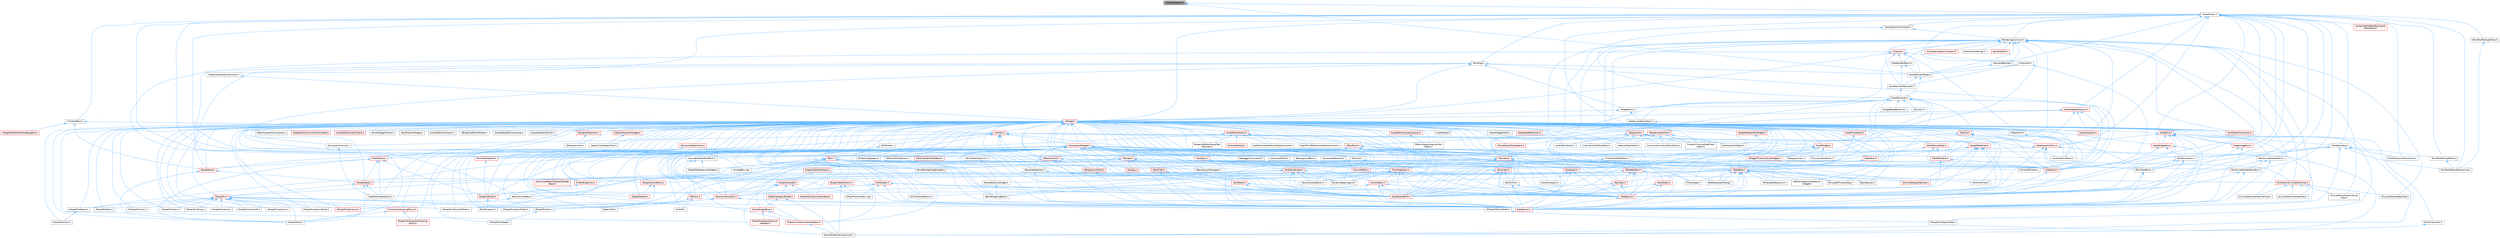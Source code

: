 digraph "SlateDebugging.h"
{
 // INTERACTIVE_SVG=YES
 // LATEX_PDF_SIZE
  bgcolor="transparent";
  edge [fontname=Helvetica,fontsize=10,labelfontname=Helvetica,labelfontsize=10];
  node [fontname=Helvetica,fontsize=10,shape=box,height=0.2,width=0.4];
  Node1 [id="Node000001",label="SlateDebugging.h",height=0.2,width=0.4,color="gray40", fillcolor="grey60", style="filled", fontcolor="black",tooltip=" "];
  Node1 -> Node2 [id="edge1_Node000001_Node000002",dir="back",color="steelblue1",style="solid",tooltip=" "];
  Node2 [id="Node000002",label="DrawElementTypes.h",height=0.2,width=0.4,color="grey40", fillcolor="white", style="filled",URL="$df/d5c/DrawElementTypes_8h.html",tooltip=" "];
  Node2 -> Node3 [id="edge2_Node000002_Node000003",dir="back",color="steelblue1",style="solid",tooltip=" "];
  Node3 [id="Node000003",label="DrawElementPayloads.h",height=0.2,width=0.4,color="grey40", fillcolor="white", style="filled",URL="$d9/d97/DrawElementPayloads_8h.html",tooltip=" "];
  Node3 -> Node4 [id="edge3_Node000003_Node000004",dir="back",color="steelblue1",style="solid",tooltip=" "];
  Node4 [id="Node000004",label="DrawElements.h",height=0.2,width=0.4,color="grey40", fillcolor="white", style="filled",URL="$d8/d4c/DrawElements_8h.html",tooltip=" "];
  Node4 -> Node5 [id="edge4_Node000004_Node000005",dir="back",color="steelblue1",style="solid",tooltip=" "];
  Node5 [id="Node000005",label="PaintUtils.h",height=0.2,width=0.4,color="grey40", fillcolor="white", style="filled",URL="$d9/da6/PaintUtils_8h.html",tooltip=" "];
  Node4 -> Node6 [id="edge5_Node000004_Node000006",dir="back",color="steelblue1",style="solid",tooltip=" "];
  Node6 [id="Node000006",label="SBoxPanel.h",height=0.2,width=0.4,color="red", fillcolor="#FFF0F0", style="filled",URL="$d8/de6/SBoxPanel_8h.html",tooltip=" "];
  Node6 -> Node34 [id="edge6_Node000006_Node000034",dir="back",color="steelblue1",style="solid",tooltip=" "];
  Node34 [id="Node000034",label="DiffUtils.h",height=0.2,width=0.4,color="red", fillcolor="#FFF0F0", style="filled",URL="$d4/d91/DiffUtils_8h.html",tooltip=" "];
  Node34 -> Node39 [id="edge7_Node000034_Node000039",dir="back",color="steelblue1",style="solid",tooltip=" "];
  Node39 [id="Node000039",label="DetailsDiff.h",height=0.2,width=0.4,color="grey40", fillcolor="white", style="filled",URL="$de/dfc/DetailsDiff_8h.html",tooltip=" "];
  Node34 -> Node41 [id="edge8_Node000034_Node000041",dir="back",color="steelblue1",style="solid",tooltip=" "];
  Node41 [id="Node000041",label="SCSDiff.h",height=0.2,width=0.4,color="grey40", fillcolor="white", style="filled",URL="$da/dc5/SCSDiff_8h.html",tooltip=" "];
  Node6 -> Node42 [id="edge9_Node000006_Node000042",dir="back",color="steelblue1",style="solid",tooltip=" "];
  Node42 [id="Node000042",label="GameModeInfoCustomizer.h",height=0.2,width=0.4,color="grey40", fillcolor="white", style="filled",URL="$d5/df3/GameModeInfoCustomizer_8h.html",tooltip=" "];
  Node6 -> Node121 [id="edge10_Node000006_Node000121",dir="back",color="steelblue1",style="solid",tooltip=" "];
  Node121 [id="Node000121",label="PropertyCustomizationHelpers.h",height=0.2,width=0.4,color="red", fillcolor="#FFF0F0", style="filled",URL="$d7/dd0/PropertyCustomizationHelpers_8h.html",tooltip=" "];
  Node121 -> Node42 [id="edge11_Node000121_Node000042",dir="back",color="steelblue1",style="solid",tooltip=" "];
  Node6 -> Node125 [id="edge12_Node000006_Node000125",dir="back",color="steelblue1",style="solid",tooltip=" "];
  Node125 [id="Node000125",label="SBreadcrumbTrail.h",height=0.2,width=0.4,color="red", fillcolor="#FFF0F0", style="filled",URL="$d4/de2/SBreadcrumbTrail_8h.html",tooltip=" "];
  Node125 -> Node115 [id="edge13_Node000125_Node000115",dir="back",color="steelblue1",style="solid",tooltip=" "];
  Node115 [id="Node000115",label="SlateExtras.h",height=0.2,width=0.4,color="red", fillcolor="#FFF0F0", style="filled",URL="$d8/dec/SlateExtras_8h.html",tooltip=" "];
  Node6 -> Node129 [id="edge14_Node000006_Node000129",dir="back",color="steelblue1",style="solid",tooltip=" "];
  Node129 [id="Node000129",label="SComboButton.h",height=0.2,width=0.4,color="red", fillcolor="#FFF0F0", style="filled",URL="$dc/d43/SComboButton_8h.html",tooltip=" "];
  Node129 -> Node133 [id="edge15_Node000129_Node000133",dir="back",color="steelblue1",style="solid",tooltip=" "];
  Node133 [id="Node000133",label="SBoneMappingBase.h",height=0.2,width=0.4,color="grey40", fillcolor="white", style="filled",URL="$d7/d49/SBoneMappingBase_8h.html",tooltip=" "];
  Node129 -> Node134 [id="edge16_Node000129_Node000134",dir="back",color="steelblue1",style="solid",tooltip=" "];
  Node134 [id="Node000134",label="SComboBox.h",height=0.2,width=0.4,color="red", fillcolor="#FFF0F0", style="filled",URL="$d2/dd5/SComboBox_8h.html",tooltip=" "];
  Node134 -> Node144 [id="edge17_Node000134_Node000144",dir="back",color="steelblue1",style="solid",tooltip=" "];
  Node144 [id="Node000144",label="SCSVImportOptions.h",height=0.2,width=0.4,color="grey40", fillcolor="white", style="filled",URL="$d7/dfe/SCSVImportOptions_8h.html",tooltip=" "];
  Node134 -> Node147 [id="edge18_Node000134_Node000147",dir="back",color="steelblue1",style="solid",tooltip=" "];
  Node147 [id="Node000147",label="SNameComboBox.h",height=0.2,width=0.4,color="grey40", fillcolor="white", style="filled",URL="$d8/d4b/SNameComboBox_8h.html",tooltip=" "];
  Node147 -> Node81 [id="edge19_Node000147_Node000081",dir="back",color="steelblue1",style="solid",tooltip=" "];
  Node81 [id="Node000081",label="SGraphPinNameList.h",height=0.2,width=0.4,color="red", fillcolor="#FFF0F0", style="filled",URL="$d4/d09/SGraphPinNameList_8h.html",tooltip=" "];
  Node134 -> Node113 [id="edge20_Node000134_Node000113",dir="back",color="steelblue1",style="solid",tooltip=" "];
  Node113 [id="Node000113",label="SlateBasics.h",height=0.2,width=0.4,color="red", fillcolor="#FFF0F0", style="filled",URL="$da/d2f/SlateBasics_8h.html",tooltip=" "];
  Node113 -> Node115 [id="edge21_Node000113_Node000115",dir="back",color="steelblue1",style="solid",tooltip=" "];
  Node134 -> Node115 [id="edge22_Node000134_Node000115",dir="back",color="steelblue1",style="solid",tooltip=" "];
  Node134 -> Node117 [id="edge23_Node000134_Node000117",dir="back",color="steelblue1",style="solid",tooltip=" "];
  Node117 [id="Node000117",label="SlateSharedPCH.h",height=0.2,width=0.4,color="red", fillcolor="#FFF0F0", style="filled",URL="$d1/dfc/SlateSharedPCH_8h.html",tooltip=" "];
  Node129 -> Node163 [id="edge24_Node000129_Node000163",dir="back",color="steelblue1",style="solid",tooltip=" "];
  Node163 [id="Node000163",label="SGridLineSpacingList.h",height=0.2,width=0.4,color="grey40", fillcolor="white", style="filled",URL="$db/d48/SGridLineSpacingList_8h.html",tooltip=" "];
  Node129 -> Node164 [id="edge25_Node000129_Node000164",dir="back",color="steelblue1",style="solid",tooltip=" "];
  Node164 [id="Node000164",label="SNumericDropDown.h",height=0.2,width=0.4,color="grey40", fillcolor="white", style="filled",URL="$d3/d12/SNumericDropDown_8h.html",tooltip=" "];
  Node129 -> Node113 [id="edge26_Node000129_Node000113",dir="back",color="steelblue1",style="solid",tooltip=" "];
  Node129 -> Node115 [id="edge27_Node000129_Node000115",dir="back",color="steelblue1",style="solid",tooltip=" "];
  Node129 -> Node117 [id="edge28_Node000129_Node000117",dir="back",color="steelblue1",style="solid",tooltip=" "];
  Node6 -> Node163 [id="edge29_Node000006_Node000163",dir="back",color="steelblue1",style="solid",tooltip=" "];
  Node6 -> Node164 [id="edge30_Node000006_Node000164",dir="back",color="steelblue1",style="solid",tooltip=" "];
  Node6 -> Node168 [id="edge31_Node000006_Node000168",dir="back",color="steelblue1",style="solid",tooltip=" "];
  Node168 [id="Node000168",label="SNumericEntryBox.h",height=0.2,width=0.4,color="red", fillcolor="#FFF0F0", style="filled",URL="$d8/d1a/SNumericEntryBox_8h.html",tooltip=" "];
  Node168 -> Node83 [id="edge32_Node000168_Node000083",dir="back",color="steelblue1",style="solid",tooltip=" "];
  Node83 [id="Node000083",label="SGraphPinNum.h",height=0.2,width=0.4,color="grey40", fillcolor="white", style="filled",URL="$d7/da4/SGraphPinNum_8h.html",tooltip=" "];
  Node83 -> Node84 [id="edge33_Node000083_Node000084",dir="back",color="steelblue1",style="solid",tooltip=" "];
  Node84 [id="Node000084",label="SGraphPinInteger.h",height=0.2,width=0.4,color="grey40", fillcolor="white", style="filled",URL="$df/d54/SGraphPinInteger_8h.html",tooltip=" "];
  Node168 -> Node85 [id="edge34_Node000168_Node000085",dir="back",color="steelblue1",style="solid",tooltip=" "];
  Node85 [id="Node000085",label="SGraphPinNumSlider.h",height=0.2,width=0.4,color="grey40", fillcolor="white", style="filled",URL="$d5/d00/SGraphPinNumSlider_8h.html",tooltip=" "];
  Node85 -> Node86 [id="edge35_Node000085_Node000086",dir="back",color="steelblue1",style="solid",tooltip=" "];
  Node86 [id="Node000086",label="SGraphPinIntegerSlider.h",height=0.2,width=0.4,color="grey40", fillcolor="white", style="filled",URL="$da/d60/SGraphPinIntegerSlider_8h.html",tooltip=" "];
  Node168 -> Node93 [id="edge36_Node000168_Node000093",dir="back",color="steelblue1",style="solid",tooltip=" "];
  Node93 [id="Node000093",label="SGraphPinVector2DSlider.h",height=0.2,width=0.4,color="grey40", fillcolor="white", style="filled",URL="$d7/d05/SGraphPinVector2DSlider_8h.html",tooltip=" "];
  Node168 -> Node96 [id="edge37_Node000168_Node000096",dir="back",color="steelblue1",style="solid",tooltip=" "];
  Node96 [id="Node000096",label="SGraphPinVectorSlider.h",height=0.2,width=0.4,color="grey40", fillcolor="white", style="filled",URL="$dc/d38/SGraphPinVectorSlider_8h.html",tooltip=" "];
  Node168 -> Node115 [id="edge38_Node000168_Node000115",dir="back",color="steelblue1",style="solid",tooltip=" "];
  Node6 -> Node183 [id="edge39_Node000006_Node000183",dir="back",color="steelblue1",style="solid",tooltip=" "];
  Node183 [id="Node000183",label="SSpinBox.h",height=0.2,width=0.4,color="red", fillcolor="#FFF0F0", style="filled",URL="$d5/da5/SSpinBox_8h.html",tooltip=" "];
  Node183 -> Node168 [id="edge40_Node000183_Node000168",dir="back",color="steelblue1",style="solid",tooltip=" "];
  Node183 -> Node113 [id="edge41_Node000183_Node000113",dir="back",color="steelblue1",style="solid",tooltip=" "];
  Node183 -> Node115 [id="edge42_Node000183_Node000115",dir="back",color="steelblue1",style="solid",tooltip=" "];
  Node6 -> Node185 [id="edge43_Node000006_Node000185",dir="back",color="steelblue1",style="solid",tooltip=" "];
  Node185 [id="Node000185",label="STableRow.h",height=0.2,width=0.4,color="red", fillcolor="#FFF0F0", style="filled",URL="$d8/d43/STableRow_8h.html",tooltip=" "];
  Node185 -> Node186 [id="edge44_Node000185_Node000186",dir="back",color="steelblue1",style="solid",tooltip=" "];
  Node186 [id="Node000186",label="BoneSelectionWidget.h",height=0.2,width=0.4,color="grey40", fillcolor="white", style="filled",URL="$d4/dd3/BoneSelectionWidget_8h.html",tooltip=" "];
  Node186 -> Node133 [id="edge45_Node000186_Node000133",dir="back",color="steelblue1",style="solid",tooltip=" "];
  Node185 -> Node192 [id="edge46_Node000185_Node000192",dir="back",color="steelblue1",style="solid",tooltip=" "];
  Node192 [id="Node000192",label="FindInBlueprints.h",height=0.2,width=0.4,color="red", fillcolor="#FFF0F0", style="filled",URL="$d0/d27/FindInBlueprints_8h.html",tooltip=" "];
  Node192 -> Node193 [id="edge47_Node000192_Node000193",dir="back",color="steelblue1",style="solid",tooltip=" "];
  Node193 [id="Node000193",label="BlueprintEditor.h",height=0.2,width=0.4,color="red", fillcolor="#FFF0F0", style="filled",URL="$df/d7d/BlueprintEditor_8h.html",tooltip=" "];
  Node193 -> Node200 [id="edge48_Node000193_Node000200",dir="back",color="steelblue1",style="solid",tooltip=" "];
  Node200 [id="Node000200",label="SMyBlueprint.h",height=0.2,width=0.4,color="grey40", fillcolor="white", style="filled",URL="$d3/d34/SMyBlueprint_8h.html",tooltip=" "];
  Node185 -> Node206 [id="edge49_Node000185_Node000206",dir="back",color="steelblue1",style="solid",tooltip=" "];
  Node206 [id="Node000206",label="FindInGraph.h",height=0.2,width=0.4,color="grey40", fillcolor="white", style="filled",URL="$de/d36/FindInGraph_8h.html",tooltip=" "];
  Node185 -> Node271 [id="edge50_Node000185_Node000271",dir="back",color="steelblue1",style="solid",tooltip=" "];
  Node271 [id="Node000271",label="ReferenceSectionSelection\lWidget.h",height=0.2,width=0.4,color="grey40", fillcolor="white", style="filled",URL="$db/d75/ReferenceSectionSelectionWidget_8h.html",tooltip=" "];
  Node185 -> Node133 [id="edge51_Node000185_Node000133",dir="back",color="steelblue1",style="solid",tooltip=" "];
  Node185 -> Node134 [id="edge52_Node000185_Node000134",dir="back",color="steelblue1",style="solid",tooltip=" "];
  Node185 -> Node273 [id="edge53_Node000185_Node000273",dir="back",color="steelblue1",style="solid",tooltip=" "];
  Node273 [id="Node000273",label="SDeleteAssetsDialog.h",height=0.2,width=0.4,color="grey40", fillcolor="white", style="filled",URL="$d7/d0d/SDeleteAssetsDialog_8h.html",tooltip=" "];
  Node185 -> Node274 [id="edge54_Node000185_Node000274",dir="back",color="steelblue1",style="solid",tooltip=" "];
  Node274 [id="Node000274",label="SFilterableObjectList.h",height=0.2,width=0.4,color="grey40", fillcolor="white", style="filled",URL="$dc/de4/SFilterableObjectList_8h.html",tooltip=" "];
  Node185 -> Node152 [id="edge55_Node000185_Node000152",dir="back",color="steelblue1",style="solid",tooltip=" "];
  Node152 [id="Node000152",label="SFixupSelfContextDlg.h",height=0.2,width=0.4,color="grey40", fillcolor="white", style="filled",URL="$d5/da4/SFixupSelfContextDlg_8h.html",tooltip=" "];
  Node185 -> Node275 [id="edge56_Node000185_Node000275",dir="back",color="steelblue1",style="solid",tooltip=" "];
  Node275 [id="Node000275",label="SGraphActionMenu.h",height=0.2,width=0.4,color="red", fillcolor="#FFF0F0", style="filled",URL="$d0/d9a/SGraphActionMenu_8h.html",tooltip=" "];
  Node275 -> Node278 [id="edge57_Node000275_Node000278",dir="back",color="steelblue1",style="solid",tooltip=" "];
  Node278 [id="Node000278",label="SGraphPalette.h",height=0.2,width=0.4,color="red", fillcolor="#FFF0F0", style="filled",URL="$d5/dd1/SGraphPalette_8h.html",tooltip=" "];
  Node275 -> Node200 [id="edge58_Node000275_Node000200",dir="back",color="steelblue1",style="solid",tooltip=" "];
  Node185 -> Node282 [id="edge59_Node000185_Node000282",dir="back",color="steelblue1",style="solid",tooltip=" "];
  Node282 [id="Node000282",label="SKeySelector.h",height=0.2,width=0.4,color="grey40", fillcolor="white", style="filled",URL="$de/d62/SKeySelector_8h.html",tooltip=" "];
  Node185 -> Node283 [id="edge60_Node000185_Node000283",dir="back",color="steelblue1",style="solid",tooltip=" "];
  Node283 [id="Node000283",label="SKismetDebugTreeView.h",height=0.2,width=0.4,color="red", fillcolor="#FFF0F0", style="filled",URL="$dc/df5/SKismetDebugTreeView_8h.html",tooltip=" "];
  Node185 -> Node263 [id="edge61_Node000185_Node000263",dir="back",color="steelblue1",style="solid",tooltip=" "];
  Node263 [id="Node000263",label="SOutlinerView.h",height=0.2,width=0.4,color="grey40", fillcolor="white", style="filled",URL="$d5/de1/SOutlinerView_8h.html",tooltip=" "];
  Node185 -> Node113 [id="edge62_Node000185_Node000113",dir="back",color="steelblue1",style="solid",tooltip=" "];
  Node185 -> Node115 [id="edge63_Node000185_Node000115",dir="back",color="steelblue1",style="solid",tooltip=" "];
  Node185 -> Node117 [id="edge64_Node000185_Node000117",dir="back",color="steelblue1",style="solid",tooltip=" "];
  Node6 -> Node315 [id="edge65_Node000006_Node000315",dir="back",color="steelblue1",style="solid",tooltip=" "];
  Node315 [id="Node000315",label="SWindow.h",height=0.2,width=0.4,color="red", fillcolor="#FFF0F0", style="filled",URL="$d2/d6d/SWindow_8h.html",tooltip=" "];
  Node315 -> Node193 [id="edge66_Node000315_Node000193",dir="back",color="steelblue1",style="solid",tooltip=" "];
  Node315 -> Node317 [id="edge67_Node000315_Node000317",dir="back",color="steelblue1",style="solid",tooltip=" "];
  Node317 [id="Node000317",label="Dialogs.h",height=0.2,width=0.4,color="red", fillcolor="#FFF0F0", style="filled",URL="$d2/d5c/Dialogs_8h.html",tooltip=" "];
  Node315 -> Node538 [id="edge68_Node000315_Node000538",dir="back",color="steelblue1",style="solid",tooltip=" "];
  Node538 [id="Node000538",label="MenuStack.h",height=0.2,width=0.4,color="red", fillcolor="#FFF0F0", style="filled",URL="$d8/d80/MenuStack_8h.html",tooltip=" "];
  Node538 -> Node113 [id="edge69_Node000538_Node000113",dir="back",color="steelblue1",style="solid",tooltip=" "];
  Node538 -> Node115 [id="edge70_Node000538_Node000115",dir="back",color="steelblue1",style="solid",tooltip=" "];
  Node538 -> Node117 [id="edge71_Node000538_Node000117",dir="back",color="steelblue1",style="solid",tooltip=" "];
  Node315 -> Node580 [id="edge72_Node000315_Node000580",dir="back",color="steelblue1",style="solid",tooltip=" "];
  Node580 [id="Node000580",label="PropertyEditorModule.h",height=0.2,width=0.4,color="red", fillcolor="#FFF0F0", style="filled",URL="$d5/d90/PropertyEditorModule_8h.html",tooltip=" "];
  Node580 -> Node584 [id="edge73_Node000580_Node000584",dir="back",color="steelblue1",style="solid",tooltip=" "];
  Node584 [id="Node000584",label="PropertyHandle.h",height=0.2,width=0.4,color="red", fillcolor="#FFF0F0", style="filled",URL="$d7/d90/PropertyHandle_8h.html",tooltip=" "];
  Node584 -> Node585 [id="edge74_Node000584_Node000585",dir="back",color="steelblue1",style="solid",tooltip=" "];
  Node585 [id="Node000585",label="DetailCategoryBuilder.h",height=0.2,width=0.4,color="red", fillcolor="#FFF0F0", style="filled",URL="$d9/de8/DetailCategoryBuilder_8h.html",tooltip=" "];
  Node585 -> Node587 [id="edge75_Node000585_Node000587",dir="back",color="steelblue1",style="solid",tooltip=" "];
  Node587 [id="Node000587",label="DetailWidgetRow.h",height=0.2,width=0.4,color="red", fillcolor="#FFF0F0", style="filled",URL="$d4/d4d/DetailWidgetRow_8h.html",tooltip=" "];
  Node587 -> Node588 [id="edge76_Node000587_Node000588",dir="back",color="steelblue1",style="solid",tooltip=" "];
  Node588 [id="Node000588",label="IDetailPropertyExtension\lHandler.h",height=0.2,width=0.4,color="red", fillcolor="#FFF0F0", style="filled",URL="$d6/d81/IDetailPropertyExtensionHandler_8h.html",tooltip=" "];
  Node587 -> Node121 [id="edge77_Node000587_Node000121",dir="back",color="steelblue1",style="solid",tooltip=" "];
  Node585 -> Node42 [id="edge78_Node000585_Node000042",dir="back",color="steelblue1",style="solid",tooltip=" "];
  Node584 -> Node587 [id="edge79_Node000584_Node000587",dir="back",color="steelblue1",style="solid",tooltip=" "];
  Node584 -> Node34 [id="edge80_Node000584_Node000034",dir="back",color="steelblue1",style="solid",tooltip=" "];
  Node584 -> Node611 [id="edge81_Node000584_Node000611",dir="back",color="steelblue1",style="solid",tooltip=" "];
  Node611 [id="Node000611",label="MediaIOCustomizationBase.h",height=0.2,width=0.4,color="red", fillcolor="#FFF0F0", style="filled",URL="$d2/dd0/MediaIOCustomizationBase_8h.html",tooltip=" "];
  Node584 -> Node121 [id="edge82_Node000584_Node000121",dir="back",color="steelblue1",style="solid",tooltip=" "];
  Node315 -> Node621 [id="edge83_Node000315_Node000621",dir="back",color="steelblue1",style="solid",tooltip=" "];
  Node621 [id="Node000621",label="SViewport.h",height=0.2,width=0.4,color="red", fillcolor="#FFF0F0", style="filled",URL="$d8/db1/SViewport_8h.html",tooltip=" "];
  Node621 -> Node622 [id="edge84_Node000621_Node000622",dir="back",color="steelblue1",style="solid",tooltip=" "];
  Node622 [id="Node000622",label="IAssetViewport.h",height=0.2,width=0.4,color="grey40", fillcolor="white", style="filled",URL="$de/d65/IAssetViewport_8h.html",tooltip=" "];
  Node621 -> Node113 [id="edge85_Node000621_Node000113",dir="back",color="steelblue1",style="solid",tooltip=" "];
  Node621 -> Node115 [id="edge86_Node000621_Node000115",dir="back",color="steelblue1",style="solid",tooltip=" "];
  Node315 -> Node623 [id="edge87_Node000315_Node000623",dir="back",color="steelblue1",style="solid",tooltip=" "];
  Node623 [id="Node000623",label="SVirtualWindow.h",height=0.2,width=0.4,color="grey40", fillcolor="white", style="filled",URL="$d3/dd3/SVirtualWindow_8h.html",tooltip=" "];
  Node315 -> Node111 [id="edge88_Node000315_Node000111",dir="back",color="steelblue1",style="solid",tooltip=" "];
  Node111 [id="Node000111",label="SlateCore.h",height=0.2,width=0.4,color="red", fillcolor="#FFF0F0", style="filled",URL="$dc/d03/SlateCore_8h.html",tooltip=" "];
  Node111 -> Node113 [id="edge89_Node000111_Node000113",dir="back",color="steelblue1",style="solid",tooltip=" "];
  Node315 -> Node117 [id="edge90_Node000315_Node000117",dir="back",color="steelblue1",style="solid",tooltip=" "];
  Node6 -> Node111 [id="edge91_Node000006_Node000111",dir="back",color="steelblue1",style="solid",tooltip=" "];
  Node6 -> Node117 [id="edge92_Node000006_Node000117",dir="back",color="steelblue1",style="solid",tooltip=" "];
  Node4 -> Node183 [id="edge93_Node000004_Node000183",dir="back",color="steelblue1",style="solid",tooltip=" "];
  Node4 -> Node185 [id="edge94_Node000004_Node000185",dir="back",color="steelblue1",style="solid",tooltip=" "];
  Node4 -> Node653 [id="edge95_Node000004_Node000653",dir="back",color="steelblue1",style="solid",tooltip=" "];
  Node653 [id="Node000653",label="STriggerThresholdLineWidget.h",height=0.2,width=0.4,color="red", fillcolor="#FFF0F0", style="filled",URL="$da/d0d/STriggerThresholdLineWidget_8h.html",tooltip=" "];
  Node4 -> Node623 [id="edge96_Node000004_Node000623",dir="back",color="steelblue1",style="solid",tooltip=" "];
  Node4 -> Node111 [id="edge97_Node000004_Node000111",dir="back",color="steelblue1",style="solid",tooltip=" "];
  Node4 -> Node654 [id="edge98_Node000004_Node000654",dir="back",color="steelblue1",style="solid",tooltip=" "];
  Node654 [id="Node000654",label="SlateInvalidationRoot.h",height=0.2,width=0.4,color="grey40", fillcolor="white", style="filled",URL="$d6/dc6/SlateInvalidationRoot_8h.html",tooltip=" "];
  Node654 -> Node655 [id="edge99_Node000654_Node000655",dir="back",color="steelblue1",style="solid",tooltip=" "];
  Node655 [id="Node000655",label="SInvalidationPanel.h",height=0.2,width=0.4,color="grey40", fillcolor="white", style="filled",URL="$d7/d86/SInvalidationPanel_8h.html",tooltip=" "];
  Node654 -> Node315 [id="edge100_Node000654_Node000315",dir="back",color="steelblue1",style="solid",tooltip=" "];
  Node4 -> Node656 [id="edge101_Node000004_Node000656",dir="back",color="steelblue1",style="solid",tooltip=" "];
  Node656 [id="Node000656",label="SlateRenderer.h",height=0.2,width=0.4,color="red", fillcolor="#FFF0F0", style="filled",URL="$d7/d93/SlateRenderer_8h.html",tooltip=" "];
  Node656 -> Node111 [id="edge102_Node000656_Node000111",dir="back",color="steelblue1",style="solid",tooltip=" "];
  Node656 -> Node117 [id="edge103_Node000656_Node000117",dir="back",color="steelblue1",style="solid",tooltip=" "];
  Node4 -> Node117 [id="edge104_Node000004_Node000117",dir="back",color="steelblue1",style="solid",tooltip=" "];
  Node4 -> Node487 [id="edge105_Node000004_Node000487",dir="back",color="steelblue1",style="solid",tooltip=" "];
  Node487 [id="Node000487",label="SubTrackEditorBase.h",height=0.2,width=0.4,color="grey40", fillcolor="white", style="filled",URL="$db/d33/SubTrackEditorBase_8h.html",tooltip=" "];
  Node4 -> Node659 [id="edge106_Node000004_Node000659",dir="back",color="steelblue1",style="solid",tooltip=" "];
  Node659 [id="Node000659",label="WidgetBaseBehavior.h",height=0.2,width=0.4,color="grey40", fillcolor="white", style="filled",URL="$dd/d18/WidgetBaseBehavior_8h.html",tooltip=" "];
  Node4 -> Node660 [id="edge107_Node000004_Node000660",dir="back",color="steelblue1",style="solid",tooltip=" "];
  Node660 [id="Node000660",label="WidgetProxy.h",height=0.2,width=0.4,color="grey40", fillcolor="white", style="filled",URL="$d0/d03/WidgetProxy_8h.html",tooltip=" "];
  Node660 -> Node661 [id="edge108_Node000660_Node000661",dir="back",color="steelblue1",style="solid",tooltip=" "];
  Node661 [id="Node000661",label="SWidget.h",height=0.2,width=0.4,color="red", fillcolor="#FFF0F0", style="filled",URL="$dc/df5/SWidget_8h.html",tooltip=" "];
  Node661 -> Node489 [id="edge109_Node000661_Node000489",dir="back",color="steelblue1",style="solid",tooltip=" "];
  Node489 [id="Node000489",label="AssetEditorToolkit.h",height=0.2,width=0.4,color="red", fillcolor="#FFF0F0", style="filled",URL="$d9/d8b/AssetEditorToolkit_8h.html",tooltip=" "];
  Node489 -> Node193 [id="edge110_Node000489_Node000193",dir="back",color="steelblue1",style="solid",tooltip=" "];
  Node489 -> Node492 [id="edge111_Node000489_Node000492",dir="back",color="steelblue1",style="solid",tooltip=" "];
  Node492 [id="Node000492",label="BlueprintEditorSharedTab\lFactories.h",height=0.2,width=0.4,color="grey40", fillcolor="white", style="filled",URL="$d3/d15/BlueprintEditorSharedTabFactories_8h.html",tooltip=" "];
  Node489 -> Node206 [id="edge112_Node000489_Node000206",dir="back",color="steelblue1",style="solid",tooltip=" "];
  Node489 -> Node485 [id="edge113_Node000489_Node000485",dir="back",color="steelblue1",style="solid",tooltip=" "];
  Node485 [id="Node000485",label="PersonaModule.h",height=0.2,width=0.4,color="red", fillcolor="#FFF0F0", style="filled",URL="$de/d74/PersonaModule_8h.html",tooltip=" "];
  Node489 -> Node497 [id="edge114_Node000489_Node000497",dir="back",color="steelblue1",style="solid",tooltip=" "];
  Node497 [id="Node000497",label="RigVMCompilerResultsTabSummoner.h",height=0.2,width=0.4,color="grey40", fillcolor="white", style="filled",URL="$dd/d05/RigVMCompilerResultsTabSummoner_8h.html",tooltip=" "];
  Node489 -> Node499 [id="edge115_Node000489_Node000499",dir="back",color="steelblue1",style="solid",tooltip=" "];
  Node499 [id="Node000499",label="RigVMFindReferencesTabSummoner.h",height=0.2,width=0.4,color="grey40", fillcolor="white", style="filled",URL="$d5/d7d/RigVMFindReferencesTabSummoner_8h.html",tooltip=" "];
  Node661 -> Node447 [id="edge116_Node000661_Node000447",dir="back",color="steelblue1",style="solid",tooltip=" "];
  Node447 [id="Node000447",label="AssetEditorViewportLayout.h",height=0.2,width=0.4,color="red", fillcolor="#FFF0F0", style="filled",URL="$df/d46/AssetEditorViewportLayout_8h.html",tooltip=" "];
  Node447 -> Node450 [id="edge117_Node000447_Node000450",dir="back",color="steelblue1",style="solid",tooltip=" "];
  Node450 [id="Node000450",label="EditorViewportLayoutFour\lPanes.h",height=0.2,width=0.4,color="grey40", fillcolor="white", style="filled",URL="$d4/d84/EditorViewportLayoutFourPanes_8h.html",tooltip=" "];
  Node661 -> Node662 [id="edge118_Node000661_Node000662",dir="back",color="steelblue1",style="solid",tooltip=" "];
  Node662 [id="Node000662",label="AssetThumbnail.h",height=0.2,width=0.4,color="red", fillcolor="#FFF0F0", style="filled",URL="$d7/d61/AssetThumbnail_8h.html",tooltip=" "];
  Node662 -> Node273 [id="edge119_Node000662_Node000273",dir="back",color="steelblue1",style="solid",tooltip=" "];
  Node661 -> Node630 [id="edge120_Node000661_Node000630",dir="back",color="steelblue1",style="solid",tooltip=" "];
  Node630 [id="Node000630",label="AudioMeter.h",height=0.2,width=0.4,color="grey40", fillcolor="white", style="filled",URL="$de/db0/AudioMeter_8h.html",tooltip=" "];
  Node661 -> Node215 [id="edge121_Node000661_Node000215",dir="back",color="steelblue1",style="solid",tooltip=" "];
  Node215 [id="Node000215",label="AudioTrackEditor.h",height=0.2,width=0.4,color="grey40", fillcolor="white", style="filled",URL="$dd/d96/AudioTrackEditor_8h.html",tooltip=" "];
  Node661 -> Node669 [id="edge122_Node000661_Node000669",dir="back",color="steelblue1",style="solid",tooltip=" "];
  Node669 [id="Node000669",label="AudioWidgetsUtils.h",height=0.2,width=0.4,color="grey40", fillcolor="white", style="filled",URL="$da/d9a/AudioWidgetsUtils_8h.html",tooltip=" "];
  Node661 -> Node71 [id="edge123_Node000661_Node000071",dir="back",color="steelblue1",style="solid",tooltip=" "];
  Node71 [id="Node000071",label="BlueprintConnectionDrawing\lPolicy.h",height=0.2,width=0.4,color="red", fillcolor="#FFF0F0", style="filled",URL="$d2/dfc/BlueprintConnectionDrawingPolicy_8h.html",tooltip=" "];
  Node661 -> Node193 [id="edge124_Node000661_Node000193",dir="back",color="steelblue1",style="solid",tooltip=" "];
  Node661 -> Node492 [id="edge125_Node000661_Node000492",dir="back",color="steelblue1",style="solid",tooltip=" "];
  Node661 -> Node670 [id="edge126_Node000661_Node000670",dir="back",color="steelblue1",style="solid",tooltip=" "];
  Node670 [id="Node000670",label="BlueprintEditorUtils.h",height=0.2,width=0.4,color="red", fillcolor="#FFF0F0", style="filled",URL="$d7/d3d/BlueprintEditorUtils_8h.html",tooltip=" "];
  Node670 -> Node42 [id="edge127_Node000670_Node000042",dir="back",color="steelblue1",style="solid",tooltip=" "];
  Node670 -> Node25 [id="edge128_Node000670_Node000025",dir="back",color="steelblue1",style="solid",tooltip=" "];
  Node25 [id="Node000025",label="SRigVMActionMenu.cpp",height=0.2,width=0.4,color="grey40", fillcolor="white", style="filled",URL="$dc/d4c/SRigVMActionMenu_8cpp.html",tooltip=" "];
  Node661 -> Node186 [id="edge129_Node000661_Node000186",dir="back",color="steelblue1",style="solid",tooltip=" "];
  Node661 -> Node419 [id="edge130_Node000661_Node000419",dir="back",color="steelblue1",style="solid",tooltip=" "];
  Node419 [id="Node000419",label="BrushBuilderDragDropOp.h",height=0.2,width=0.4,color="grey40", fillcolor="white", style="filled",URL="$d9/d56/BrushBuilderDragDropOp_8h.html",tooltip=" "];
  Node661 -> Node671 [id="edge131_Node000661_Node000671",dir="back",color="steelblue1",style="solid",tooltip=" "];
  Node671 [id="Node000671",label="Children.h",height=0.2,width=0.4,color="red", fillcolor="#FFF0F0", style="filled",URL="$db/d68/Children_8h.html",tooltip=" "];
  Node671 -> Node672 [id="edge132_Node000671_Node000672",dir="back",color="steelblue1",style="solid",tooltip=" "];
  Node672 [id="Node000672",label="SBox.h",height=0.2,width=0.4,color="red", fillcolor="#FFF0F0", style="filled",URL="$dd/d43/SBox_8h.html",tooltip=" "];
  Node672 -> Node419 [id="edge133_Node000672_Node000419",dir="back",color="steelblue1",style="solid",tooltip=" "];
  Node672 -> Node42 [id="edge134_Node000672_Node000042",dir="back",color="steelblue1",style="solid",tooltip=" "];
  Node672 -> Node134 [id="edge135_Node000672_Node000134",dir="back",color="steelblue1",style="solid",tooltip=" "];
  Node672 -> Node674 [id="edge136_Node000672_Node000674",dir="back",color="steelblue1",style="solid",tooltip=" "];
  Node674 [id="Node000674",label="SGameLayerManager.h",height=0.2,width=0.4,color="grey40", fillcolor="white", style="filled",URL="$da/d3a/SGameLayerManager_8h.html",tooltip=" "];
  Node672 -> Node83 [id="edge137_Node000672_Node000083",dir="back",color="steelblue1",style="solid",tooltip=" "];
  Node672 -> Node85 [id="edge138_Node000672_Node000085",dir="back",color="steelblue1",style="solid",tooltip=" "];
  Node672 -> Node93 [id="edge139_Node000672_Node000093",dir="back",color="steelblue1",style="solid",tooltip=" "];
  Node672 -> Node96 [id="edge140_Node000672_Node000096",dir="back",color="steelblue1",style="solid",tooltip=" "];
  Node672 -> Node303 [id="edge141_Node000672_Node000303",dir="back",color="steelblue1",style="solid",tooltip=" "];
  Node303 [id="Node000303",label="SRigVMNodeLayoutWidget.h",height=0.2,width=0.4,color="grey40", fillcolor="white", style="filled",URL="$dc/da9/SRigVMNodeLayoutWidget_8h.html",tooltip=" "];
  Node672 -> Node185 [id="edge142_Node000672_Node000185",dir="back",color="steelblue1",style="solid",tooltip=" "];
  Node672 -> Node113 [id="edge143_Node000672_Node000113",dir="back",color="steelblue1",style="solid",tooltip=" "];
  Node672 -> Node115 [id="edge144_Node000672_Node000115",dir="back",color="steelblue1",style="solid",tooltip=" "];
  Node672 -> Node117 [id="edge145_Node000672_Node000117",dir="back",color="steelblue1",style="solid",tooltip=" "];
  Node671 -> Node6 [id="edge146_Node000671_Node000006",dir="back",color="steelblue1",style="solid",tooltip=" "];
  Node671 -> Node692 [id="edge147_Node000671_Node000692",dir="back",color="steelblue1",style="solid",tooltip=" "];
  Node692 [id="Node000692",label="SCanvas.h",height=0.2,width=0.4,color="grey40", fillcolor="white", style="filled",URL="$d4/dfa/SCanvas_8h.html",tooltip=" "];
  Node692 -> Node674 [id="edge148_Node000692_Node000674",dir="back",color="steelblue1",style="solid",tooltip=" "];
  Node692 -> Node113 [id="edge149_Node000692_Node000113",dir="back",color="steelblue1",style="solid",tooltip=" "];
  Node692 -> Node115 [id="edge150_Node000692_Node000115",dir="back",color="steelblue1",style="solid",tooltip=" "];
  Node671 -> Node694 [id="edge151_Node000671_Node000694",dir="back",color="steelblue1",style="solid",tooltip=" "];
  Node694 [id="Node000694",label="SCompoundWidget.h",height=0.2,width=0.4,color="red", fillcolor="#FFF0F0", style="filled",URL="$db/d0b/SCompoundWidget_8h.html",tooltip=" "];
  Node694 -> Node186 [id="edge152_Node000694_Node000186",dir="back",color="steelblue1",style="solid",tooltip=" "];
  Node694 -> Node707 [id="edge153_Node000694_Node000707",dir="back",color="steelblue1",style="solid",tooltip=" "];
  Node707 [id="Node000707",label="DebuggerCommands.h",height=0.2,width=0.4,color="grey40", fillcolor="white", style="filled",URL="$dc/da1/DebuggerCommands_8h.html",tooltip=" "];
  Node694 -> Node317 [id="edge154_Node000694_Node000317",dir="back",color="steelblue1",style="solid",tooltip=" "];
  Node694 -> Node192 [id="edge155_Node000694_Node000192",dir="back",color="steelblue1",style="solid",tooltip=" "];
  Node694 -> Node206 [id="edge156_Node000694_Node000206",dir="back",color="steelblue1",style="solid",tooltip=" "];
  Node694 -> Node708 [id="edge157_Node000694_Node000708",dir="back",color="steelblue1",style="solid",tooltip=" "];
  Node708 [id="Node000708",label="GraphEditor.h",height=0.2,width=0.4,color="red", fillcolor="#FFF0F0", style="filled",URL="$dc/dc5/GraphEditor_8h.html",tooltip=" "];
  Node708 -> Node193 [id="edge158_Node000708_Node000193",dir="back",color="steelblue1",style="solid",tooltip=" "];
  Node708 -> Node51 [id="edge159_Node000708_Node000051",dir="back",color="steelblue1",style="solid",tooltip=" "];
  Node51 [id="Node000051",label="DataflowGraphEditor.h",height=0.2,width=0.4,color="grey40", fillcolor="white", style="filled",URL="$d4/dfa/DataflowGraphEditor_8h.html",tooltip=" "];
  Node708 -> Node50 [id="edge160_Node000708_Node000050",dir="back",color="steelblue1",style="solid",tooltip=" "];
  Node50 [id="Node000050",label="SGraphNode.h",height=0.2,width=0.4,color="red", fillcolor="#FFF0F0", style="filled",URL="$d2/d30/SGraphNode_8h.html",tooltip=" "];
  Node50 -> Node51 [id="edge161_Node000050_Node000051",dir="back",color="steelblue1",style="solid",tooltip=" "];
  Node50 -> Node68 [id="edge162_Node000050_Node000068",dir="back",color="steelblue1",style="solid",tooltip=" "];
  Node68 [id="Node000068",label="SGraphPanel.h",height=0.2,width=0.4,color="grey40", fillcolor="white", style="filled",URL="$d2/dcf/SGraphPanel_8h.html",tooltip=" "];
  Node50 -> Node69 [id="edge163_Node000050_Node000069",dir="back",color="steelblue1",style="solid",tooltip=" "];
  Node69 [id="Node000069",label="SGraphPin.h",height=0.2,width=0.4,color="red", fillcolor="#FFF0F0", style="filled",URL="$d1/dd1/SGraphPin_8h.html",tooltip=" "];
  Node69 -> Node70 [id="edge164_Node000069_Node000070",dir="back",color="steelblue1",style="solid",tooltip=" "];
  Node70 [id="Node000070",label="ConnectionDrawingPolicy.h",height=0.2,width=0.4,color="red", fillcolor="#FFF0F0", style="filled",URL="$d5/dc8/ConnectionDrawingPolicy_8h.html",tooltip=" "];
  Node70 -> Node71 [id="edge165_Node000070_Node000071",dir="back",color="steelblue1",style="solid",tooltip=" "];
  Node70 -> Node68 [id="edge166_Node000070_Node000068",dir="back",color="steelblue1",style="solid",tooltip=" "];
  Node69 -> Node68 [id="edge167_Node000069_Node000068",dir="back",color="steelblue1",style="solid",tooltip=" "];
  Node69 -> Node77 [id="edge168_Node000069_Node000077",dir="back",color="steelblue1",style="solid",tooltip=" "];
  Node77 [id="Node000077",label="SGraphPinBool.h",height=0.2,width=0.4,color="grey40", fillcolor="white", style="filled",URL="$d8/d82/SGraphPinBool_8h.html",tooltip=" "];
  Node69 -> Node78 [id="edge169_Node000069_Node000078",dir="back",color="steelblue1",style="solid",tooltip=" "];
  Node78 [id="Node000078",label="SGraphPinColor.h",height=0.2,width=0.4,color="grey40", fillcolor="white", style="filled",URL="$dd/d8d/SGraphPinColor_8h.html",tooltip=" "];
  Node69 -> Node80 [id="edge170_Node000069_Node000080",dir="back",color="steelblue1",style="solid",tooltip=" "];
  Node80 [id="Node000080",label="SGraphPinExec.h",height=0.2,width=0.4,color="grey40", fillcolor="white", style="filled",URL="$d1/d4c/SGraphPinExec_8h.html",tooltip=" "];
  Node69 -> Node81 [id="edge171_Node000069_Node000081",dir="back",color="steelblue1",style="solid",tooltip=" "];
  Node69 -> Node83 [id="edge172_Node000069_Node000083",dir="back",color="steelblue1",style="solid",tooltip=" "];
  Node69 -> Node85 [id="edge173_Node000069_Node000085",dir="back",color="steelblue1",style="solid",tooltip=" "];
  Node69 -> Node87 [id="edge174_Node000069_Node000087",dir="back",color="steelblue1",style="solid",tooltip=" "];
  Node87 [id="Node000087",label="SGraphPinObject.h",height=0.2,width=0.4,color="grey40", fillcolor="white", style="filled",URL="$da/dd6/SGraphPinObject_8h.html",tooltip=" "];
  Node87 -> Node88 [id="edge175_Node000087_Node000088",dir="back",color="steelblue1",style="solid",tooltip=" "];
  Node88 [id="Node000088",label="SGraphPinClass.h",height=0.2,width=0.4,color="grey40", fillcolor="white", style="filled",URL="$df/d8d/SGraphPinClass_8h.html",tooltip=" "];
  Node69 -> Node89 [id="edge176_Node000069_Node000089",dir="back",color="steelblue1",style="solid",tooltip=" "];
  Node89 [id="Node000089",label="SGraphPinString.h",height=0.2,width=0.4,color="grey40", fillcolor="white", style="filled",URL="$d0/d49/SGraphPinString_8h.html",tooltip=" "];
  Node69 -> Node91 [id="edge177_Node000069_Node000091",dir="back",color="steelblue1",style="solid",tooltip=" "];
  Node91 [id="Node000091",label="SGraphPinVector.h",height=0.2,width=0.4,color="grey40", fillcolor="white", style="filled",URL="$d8/de7/SGraphPinVector_8h.html",tooltip=" "];
  Node69 -> Node92 [id="edge178_Node000069_Node000092",dir="back",color="steelblue1",style="solid",tooltip=" "];
  Node92 [id="Node000092",label="SGraphPinVector2D.h",height=0.2,width=0.4,color="grey40", fillcolor="white", style="filled",URL="$d7/d67/SGraphPinVector2D_8h.html",tooltip=" "];
  Node69 -> Node93 [id="edge179_Node000069_Node000093",dir="back",color="steelblue1",style="solid",tooltip=" "];
  Node69 -> Node94 [id="edge180_Node000069_Node000094",dir="back",color="steelblue1",style="solid",tooltip=" "];
  Node94 [id="Node000094",label="SGraphPinVector4.h",height=0.2,width=0.4,color="grey40", fillcolor="white", style="filled",URL="$d4/d94/SGraphPinVector4_8h.html",tooltip=" "];
  Node69 -> Node95 [id="edge181_Node000069_Node000095",dir="back",color="steelblue1",style="solid",tooltip=" "];
  Node95 [id="Node000095",label="SGraphPinVector4Slider.h",height=0.2,width=0.4,color="grey40", fillcolor="white", style="filled",URL="$d9/db8/SGraphPinVector4Slider_8h.html",tooltip=" "];
  Node69 -> Node96 [id="edge182_Node000069_Node000096",dir="back",color="steelblue1",style="solid",tooltip=" "];
  Node708 -> Node68 [id="edge183_Node000708_Node000068",dir="back",color="steelblue1",style="solid",tooltip=" "];
  Node708 -> Node45 [id="edge184_Node000708_Node000045",dir="back",color="steelblue1",style="solid",tooltip=" "];
  Node45 [id="Node000045",label="SNodePanel.h",height=0.2,width=0.4,color="red", fillcolor="#FFF0F0", style="filled",URL="$da/db1/SNodePanel_8h.html",tooltip=" "];
  Node45 -> Node50 [id="edge185_Node000045_Node000050",dir="back",color="steelblue1",style="solid",tooltip=" "];
  Node45 -> Node68 [id="edge186_Node000045_Node000068",dir="back",color="steelblue1",style="solid",tooltip=" "];
  Node694 -> Node676 [id="edge187_Node000694_Node000676",dir="back",color="steelblue1",style="solid",tooltip=" "];
  Node676 [id="Node000676",label="MultiBox.h",height=0.2,width=0.4,color="red", fillcolor="#FFF0F0", style="filled",URL="$d5/d73/MultiBox_8h.html",tooltip=" "];
  Node676 -> Node677 [id="edge188_Node000676_Node000677",dir="back",color="steelblue1",style="solid",tooltip=" "];
  Node677 [id="Node000677",label="MultiBoxBuilder.h",height=0.2,width=0.4,color="red", fillcolor="#FFF0F0", style="filled",URL="$d5/d36/MultiBoxBuilder_8h.html",tooltip=" "];
  Node677 -> Node642 [id="edge189_Node000677_Node000642",dir="back",color="steelblue1",style="solid",tooltip=" "];
  Node642 [id="Node000642",label="SCommonEditorViewportToolbar\lBase.h",height=0.2,width=0.4,color="red", fillcolor="#FFF0F0", style="filled",URL="$d0/d79/SCommonEditorViewportToolbarBase_8h.html",tooltip=" "];
  Node677 -> Node163 [id="edge190_Node000677_Node000163",dir="back",color="steelblue1",style="solid",tooltip=" "];
  Node677 -> Node564 [id="edge191_Node000677_Node000564",dir="back",color="steelblue1",style="solid",tooltip=" "];
  Node564 [id="Node000564",label="SInteractiveCurveEditorView.h",height=0.2,width=0.4,color="red", fillcolor="#FFF0F0", style="filled",URL="$d2/dd9/SInteractiveCurveEditorView_8h.html",tooltip=" "];
  Node564 -> Node565 [id="edge192_Node000564_Node000565",dir="back",color="steelblue1",style="solid",tooltip=" "];
  Node565 [id="Node000565",label="SCurveEditorEventChannel\lView.h",height=0.2,width=0.4,color="grey40", fillcolor="white", style="filled",URL="$d9/df1/SCurveEditorEventChannelView_8h.html",tooltip=" "];
  Node564 -> Node566 [id="edge193_Node000564_Node000566",dir="back",color="steelblue1",style="solid",tooltip=" "];
  Node566 [id="Node000566",label="SCurveEditorKeyBarView.h",height=0.2,width=0.4,color="grey40", fillcolor="white", style="filled",URL="$d8/d9c/SCurveEditorKeyBarView_8h.html",tooltip=" "];
  Node564 -> Node568 [id="edge194_Node000564_Node000568",dir="back",color="steelblue1",style="solid",tooltip=" "];
  Node568 [id="Node000568",label="SCurveEditorViewNormalized.h",height=0.2,width=0.4,color="grey40", fillcolor="white", style="filled",URL="$d5/de3/SCurveEditorViewNormalized_8h.html",tooltip=" "];
  Node564 -> Node569 [id="edge195_Node000564_Node000569",dir="back",color="steelblue1",style="solid",tooltip=" "];
  Node569 [id="Node000569",label="SCurveEditorViewStacked.h",height=0.2,width=0.4,color="grey40", fillcolor="white", style="filled",URL="$d0/d5a/SCurveEditorViewStacked_8h.html",tooltip=" "];
  Node677 -> Node164 [id="edge196_Node000677_Node000164",dir="back",color="steelblue1",style="solid",tooltip=" "];
  Node677 -> Node113 [id="edge197_Node000677_Node000113",dir="back",color="steelblue1",style="solid",tooltip=" "];
  Node677 -> Node115 [id="edge198_Node000677_Node000115",dir="back",color="steelblue1",style="solid",tooltip=" "];
  Node677 -> Node117 [id="edge199_Node000677_Node000117",dir="back",color="steelblue1",style="solid",tooltip=" "];
  Node676 -> Node113 [id="edge200_Node000676_Node000113",dir="back",color="steelblue1",style="solid",tooltip=" "];
  Node676 -> Node115 [id="edge201_Node000676_Node000115",dir="back",color="steelblue1",style="solid",tooltip=" "];
  Node694 -> Node121 [id="edge202_Node000694_Node000121",dir="back",color="steelblue1",style="solid",tooltip=" "];
  Node694 -> Node271 [id="edge203_Node000694_Node000271",dir="back",color="steelblue1",style="solid",tooltip=" "];
  Node694 -> Node294 [id="edge204_Node000694_Node000294",dir="back",color="steelblue1",style="solid",tooltip=" "];
  Node294 [id="Node000294",label="SAdvancedFilter.h",height=0.2,width=0.4,color="grey40", fillcolor="white", style="filled",URL="$d1/d68/SAdvancedFilter_8h.html",tooltip=" "];
  Node694 -> Node729 [id="edge205_Node000694_Node000729",dir="back",color="steelblue1",style="solid",tooltip=" "];
  Node729 [id="Node000729",label="SBackgroundBlur.h",height=0.2,width=0.4,color="grey40", fillcolor="white", style="filled",URL="$d7/d30/SBackgroundBlur_8h.html",tooltip=" "];
  Node694 -> Node133 [id="edge206_Node000694_Node000133",dir="back",color="steelblue1",style="solid",tooltip=" "];
  Node694 -> Node731 [id="edge207_Node000694_Node000731",dir="back",color="steelblue1",style="solid",tooltip=" "];
  Node731 [id="Node000731",label="SBorder.h",height=0.2,width=0.4,color="red", fillcolor="#FFF0F0", style="filled",URL="$d2/d10/SBorder_8h.html",tooltip=" "];
  Node731 -> Node419 [id="edge208_Node000731_Node000419",dir="back",color="steelblue1",style="solid",tooltip=" "];
  Node731 -> Node317 [id="edge209_Node000731_Node000317",dir="back",color="steelblue1",style="solid",tooltip=" "];
  Node731 -> Node640 [id="edge210_Node000731_Node000640",dir="back",color="steelblue1",style="solid",tooltip=" "];
  Node640 [id="Node000640",label="SDockTab.h",height=0.2,width=0.4,color="red", fillcolor="#FFF0F0", style="filled",URL="$d2/d6f/SDockTab_8h.html",tooltip=" "];
  Node640 -> Node115 [id="edge211_Node000640_Node000115",dir="back",color="steelblue1",style="solid",tooltip=" "];
  Node640 -> Node117 [id="edge212_Node000640_Node000117",dir="back",color="steelblue1",style="solid",tooltip=" "];
  Node731 -> Node738 [id="edge213_Node000731_Node000738",dir="back",color="steelblue1",style="solid",tooltip=" "];
  Node738 [id="Node000738",label="SErrorText.h",height=0.2,width=0.4,color="red", fillcolor="#FFF0F0", style="filled",URL="$d7/d9a/SErrorText_8h.html",tooltip=" "];
  Node738 -> Node739 [id="edge214_Node000738_Node000739",dir="back",color="steelblue1",style="solid",tooltip=" "];
  Node739 [id="Node000739",label="SErrorHint.h",height=0.2,width=0.4,color="grey40", fillcolor="white", style="filled",URL="$d9/d4d/SErrorHint_8h.html",tooltip=" "];
  Node739 -> Node113 [id="edge215_Node000739_Node000113",dir="back",color="steelblue1",style="solid",tooltip=" "];
  Node739 -> Node115 [id="edge216_Node000739_Node000115",dir="back",color="steelblue1",style="solid",tooltip=" "];
  Node738 -> Node50 [id="edge217_Node000738_Node000050",dir="back",color="steelblue1",style="solid",tooltip=" "];
  Node738 -> Node113 [id="edge218_Node000738_Node000113",dir="back",color="steelblue1",style="solid",tooltip=" "];
  Node738 -> Node115 [id="edge219_Node000738_Node000115",dir="back",color="steelblue1",style="solid",tooltip=" "];
  Node738 -> Node117 [id="edge220_Node000738_Node000117",dir="back",color="steelblue1",style="solid",tooltip=" "];
  Node731 -> Node69 [id="edge221_Node000731_Node000069",dir="back",color="steelblue1",style="solid",tooltip=" "];
  Node731 -> Node44 [id="edge222_Node000731_Node000044",dir="back",color="steelblue1",style="solid",tooltip=" "];
  Node44 [id="Node000044",label="SLinkedBox.cpp",height=0.2,width=0.4,color="grey40", fillcolor="white", style="filled",URL="$de/dd2/SLinkedBox_8cpp.html",tooltip=" "];
  Node731 -> Node765 [id="edge223_Node000731_Node000765",dir="back",color="steelblue1",style="solid",tooltip=" "];
  Node765 [id="Node000765",label="SMultiLineEditableTextBox.h",height=0.2,width=0.4,color="grey40", fillcolor="white", style="filled",URL="$da/d53/SMultiLineEditableTextBox_8h.html",tooltip=" "];
  Node765 -> Node113 [id="edge224_Node000765_Node000113",dir="back",color="steelblue1",style="solid",tooltip=" "];
  Node765 -> Node115 [id="edge225_Node000765_Node000115",dir="back",color="steelblue1",style="solid",tooltip=" "];
  Node731 -> Node168 [id="edge226_Node000731_Node000168",dir="back",color="steelblue1",style="solid",tooltip=" "];
  Node731 -> Node185 [id="edge227_Node000731_Node000185",dir="back",color="steelblue1",style="solid",tooltip=" "];
  Node731 -> Node113 [id="edge228_Node000731_Node000113",dir="back",color="steelblue1",style="solid",tooltip=" "];
  Node731 -> Node115 [id="edge229_Node000731_Node000115",dir="back",color="steelblue1",style="solid",tooltip=" "];
  Node731 -> Node117 [id="edge230_Node000731_Node000117",dir="back",color="steelblue1",style="solid",tooltip=" "];
  Node694 -> Node125 [id="edge231_Node000694_Node000125",dir="back",color="steelblue1",style="solid",tooltip=" "];
  Node694 -> Node144 [id="edge232_Node000694_Node000144",dir="back",color="steelblue1",style="solid",tooltip=" "];
  Node694 -> Node773 [id="edge233_Node000694_Node000773",dir="back",color="steelblue1",style="solid",tooltip=" "];
  Node773 [id="Node000773",label="SCheckBox.h",height=0.2,width=0.4,color="red", fillcolor="#FFF0F0", style="filled",URL="$d8/d16/SCheckBox_8h.html",tooltip=" "];
  Node773 -> Node51 [id="edge234_Node000773_Node000051",dir="back",color="steelblue1",style="solid",tooltip=" "];
  Node773 -> Node168 [id="edge235_Node000773_Node000168",dir="back",color="steelblue1",style="solid",tooltip=" "];
  Node773 -> Node25 [id="edge236_Node000773_Node000025",dir="back",color="steelblue1",style="solid",tooltip=" "];
  Node773 -> Node113 [id="edge237_Node000773_Node000113",dir="back",color="steelblue1",style="solid",tooltip=" "];
  Node773 -> Node115 [id="edge238_Node000773_Node000115",dir="back",color="steelblue1",style="solid",tooltip=" "];
  Node773 -> Node117 [id="edge239_Node000773_Node000117",dir="back",color="steelblue1",style="solid",tooltip=" "];
  Node694 -> Node780 [id="edge240_Node000694_Node000780",dir="back",color="steelblue1",style="solid",tooltip=" "];
  Node780 [id="Node000780",label="SContentReference.h",height=0.2,width=0.4,color="grey40", fillcolor="white", style="filled",URL="$d3/dc5/SContentReference_8h.html",tooltip=" "];
  Node694 -> Node783 [id="edge241_Node000694_Node000783",dir="back",color="steelblue1",style="solid",tooltip=" "];
  Node783 [id="Node000783",label="SCurveEditor.h",height=0.2,width=0.4,color="red", fillcolor="#FFF0F0", style="filled",URL="$db/d9a/SCurveEditor_8h.html",tooltip=" "];
  Node694 -> Node273 [id="edge242_Node000694_Node000273",dir="back",color="steelblue1",style="solid",tooltip=" "];
  Node694 -> Node739 [id="edge243_Node000694_Node000739",dir="back",color="steelblue1",style="solid",tooltip=" "];
  Node694 -> Node793 [id="edge244_Node000694_Node000793",dir="back",color="steelblue1",style="solid",tooltip=" "];
  Node793 [id="Node000793",label="SExpandableArea.h",height=0.2,width=0.4,color="grey40", fillcolor="white", style="filled",URL="$da/d6a/SExpandableArea_8h.html",tooltip=" "];
  Node793 -> Node115 [id="edge245_Node000793_Node000115",dir="back",color="steelblue1",style="solid",tooltip=" "];
  Node793 -> Node117 [id="edge246_Node000793_Node000117",dir="back",color="steelblue1",style="solid",tooltip=" "];
  Node694 -> Node296 [id="edge247_Node000694_Node000296",dir="back",color="steelblue1",style="solid",tooltip=" "];
  Node296 [id="Node000296",label="SFilterConfigurator.h",height=0.2,width=0.4,color="grey40", fillcolor="white", style="filled",URL="$d8/d8e/SFilterConfigurator_8h.html",tooltip=" "];
  Node694 -> Node274 [id="edge248_Node000694_Node000274",dir="back",color="steelblue1",style="solid",tooltip=" "];
  Node694 -> Node152 [id="edge249_Node000694_Node000152",dir="back",color="steelblue1",style="solid",tooltip=" "];
  Node694 -> Node674 [id="edge250_Node000694_Node000674",dir="back",color="steelblue1",style="solid",tooltip=" "];
  Node694 -> Node275 [id="edge251_Node000694_Node000275",dir="back",color="steelblue1",style="solid",tooltip=" "];
  Node694 -> Node50 [id="edge252_Node000694_Node000050",dir="back",color="steelblue1",style="solid",tooltip=" "];
  Node694 -> Node278 [id="edge253_Node000694_Node000278",dir="back",color="steelblue1",style="solid",tooltip=" "];
  Node694 -> Node163 [id="edge254_Node000694_Node000163",dir="back",color="steelblue1",style="solid",tooltip=" "];
  Node694 -> Node798 [id="edge255_Node000694_Node000798",dir="back",color="steelblue1",style="solid",tooltip=" "];
  Node798 [id="Node000798",label="SInlineEditableTextBlock.h",height=0.2,width=0.4,color="grey40", fillcolor="white", style="filled",URL="$d7/dd8/SInlineEditableTextBlock_8h.html",tooltip=" "];
  Node798 -> Node25 [id="edge256_Node000798_Node000025",dir="back",color="steelblue1",style="solid",tooltip=" "];
  Node798 -> Node303 [id="edge257_Node000798_Node000303",dir="back",color="steelblue1",style="solid",tooltip=" "];
  Node798 -> Node115 [id="edge258_Node000798_Node000115",dir="back",color="steelblue1",style="solid",tooltip=" "];
  Node694 -> Node564 [id="edge259_Node000694_Node000564",dir="back",color="steelblue1",style="solid",tooltip=" "];
  Node694 -> Node655 [id="edge260_Node000694_Node000655",dir="back",color="steelblue1",style="solid",tooltip=" "];
  Node694 -> Node282 [id="edge261_Node000694_Node000282",dir="back",color="steelblue1",style="solid",tooltip=" "];
  Node694 -> Node283 [id="edge262_Node000694_Node000283",dir="back",color="steelblue1",style="solid",tooltip=" "];
  Node694 -> Node802 [id="edge263_Node000694_Node000802",dir="back",color="steelblue1",style="solid",tooltip=" "];
  Node802 [id="Node000802",label="SKismetInspector.h",height=0.2,width=0.4,color="red", fillcolor="#FFF0F0", style="filled",URL="$db/dd1/SKismetInspector_8h.html",tooltip=" "];
  Node802 -> Node193 [id="edge264_Node000802_Node000193",dir="back",color="steelblue1",style="solid",tooltip=" "];
  Node694 -> Node714 [id="edge265_Node000694_Node000714",dir="back",color="steelblue1",style="solid",tooltip=" "];
  Node714 [id="Node000714",label="SMotionTrailOptions.h",height=0.2,width=0.4,color="grey40", fillcolor="white", style="filled",URL="$d2/d53/SMotionTrailOptions_8h.html",tooltip=" "];
  Node694 -> Node200 [id="edge266_Node000694_Node000200",dir="back",color="steelblue1",style="solid",tooltip=" "];
  Node694 -> Node147 [id="edge267_Node000694_Node000147",dir="back",color="steelblue1",style="solid",tooltip=" "];
  Node694 -> Node164 [id="edge268_Node000694_Node000164",dir="back",color="steelblue1",style="solid",tooltip=" "];
  Node694 -> Node168 [id="edge269_Node000694_Node000168",dir="back",color="steelblue1",style="solid",tooltip=" "];
  Node694 -> Node811 [id="edge270_Node000694_Node000811",dir="back",color="steelblue1",style="solid",tooltip=" "];
  Node811 [id="Node000811",label="SOutlinerItemViewBase.h",height=0.2,width=0.4,color="red", fillcolor="#FFF0F0", style="filled",URL="$d8/d1b/SOutlinerItemViewBase_8h.html",tooltip=" "];
  Node694 -> Node183 [id="edge271_Node000694_Node000183",dir="back",color="steelblue1",style="solid",tooltip=" "];
  Node694 -> Node621 [id="edge272_Node000694_Node000621",dir="back",color="steelblue1",style="solid",tooltip=" "];
  Node694 -> Node315 [id="edge273_Node000694_Node000315",dir="back",color="steelblue1",style="solid",tooltip=" "];
  Node694 -> Node113 [id="edge274_Node000694_Node000113",dir="back",color="steelblue1",style="solid",tooltip=" "];
  Node694 -> Node111 [id="edge275_Node000694_Node000111",dir="back",color="steelblue1",style="solid",tooltip=" "];
  Node694 -> Node117 [id="edge276_Node000694_Node000117",dir="back",color="steelblue1",style="solid",tooltip=" "];
  Node671 -> Node839 [id="edge277_Node000671_Node000839",dir="back",color="steelblue1",style="solid",tooltip=" "];
  Node839 [id="Node000839",label="SConstraintCanvas.h",height=0.2,width=0.4,color="grey40", fillcolor="white", style="filled",URL="$d4/d58/SConstraintCanvas_8h.html",tooltip=" "];
  Node839 -> Node51 [id="edge278_Node000839_Node000051",dir="back",color="steelblue1",style="solid",tooltip=" "];
  Node671 -> Node840 [id="edge279_Node000671_Node000840",dir="back",color="steelblue1",style="solid",tooltip=" "];
  Node840 [id="Node000840",label="SDPIScaler.h",height=0.2,width=0.4,color="grey40", fillcolor="white", style="filled",URL="$de/dda/SDPIScaler_8h.html",tooltip=" "];
  Node840 -> Node115 [id="edge280_Node000840_Node000115",dir="back",color="steelblue1",style="solid",tooltip=" "];
  Node671 -> Node841 [id="edge281_Node000671_Node000841",dir="back",color="steelblue1",style="solid",tooltip=" "];
  Node841 [id="Node000841",label="SGridPanel.h",height=0.2,width=0.4,color="red", fillcolor="#FFF0F0", style="filled",URL="$d2/d4c/SGridPanel_8h.html",tooltip=" "];
  Node841 -> Node113 [id="edge282_Node000841_Node000113",dir="back",color="steelblue1",style="solid",tooltip=" "];
  Node841 -> Node115 [id="edge283_Node000841_Node000115",dir="back",color="steelblue1",style="solid",tooltip=" "];
  Node841 -> Node117 [id="edge284_Node000841_Node000117",dir="back",color="steelblue1",style="solid",tooltip=" "];
  Node671 -> Node655 [id="edge285_Node000671_Node000655",dir="back",color="steelblue1",style="solid",tooltip=" "];
  Node671 -> Node842 [id="edge286_Node000671_Node000842",dir="back",color="steelblue1",style="solid",tooltip=" "];
  Node842 [id="Node000842",label="SLeafWidget.h",height=0.2,width=0.4,color="red", fillcolor="#FFF0F0", style="filled",URL="$dd/dfb/SLeafWidget_8h.html",tooltip=" "];
  Node842 -> Node843 [id="edge287_Node000842_Node000843",dir="back",color="steelblue1",style="solid",tooltip=" "];
  Node843 [id="Node000843",label="DebugCanvas.h",height=0.2,width=0.4,color="grey40", fillcolor="white", style="filled",URL="$df/d5a/DebugCanvas_8h.html",tooltip=" "];
  Node842 -> Node851 [id="edge288_Node000842_Node000851",dir="back",color="steelblue1",style="solid",tooltip=" "];
  Node851 [id="Node000851",label="SColorGradientEditor.h",height=0.2,width=0.4,color="grey40", fillcolor="white", style="filled",URL="$d3/d99/SColorGradientEditor_8h.html",tooltip=" "];
  Node851 -> Node783 [id="edge289_Node000851_Node000783",dir="back",color="steelblue1",style="solid",tooltip=" "];
  Node842 -> Node563 [id="edge290_Node000842_Node000563",dir="back",color="steelblue1",style="solid",tooltip=" "];
  Node563 [id="Node000563",label="SCurveViewerPanel.h",height=0.2,width=0.4,color="grey40", fillcolor="white", style="filled",URL="$de/d3b/SCurveViewerPanel_8h.html",tooltip=" "];
  Node842 -> Node653 [id="edge291_Node000842_Node000653",dir="back",color="steelblue1",style="solid",tooltip=" "];
  Node842 -> Node111 [id="edge292_Node000842_Node000111",dir="back",color="steelblue1",style="solid",tooltip=" "];
  Node842 -> Node117 [id="edge293_Node000842_Node000117",dir="back",color="steelblue1",style="solid",tooltip=" "];
  Node671 -> Node869 [id="edge294_Node000671_Node000869",dir="back",color="steelblue1",style="solid",tooltip=" "];
  Node869 [id="Node000869",label="SMenuAnchor.h",height=0.2,width=0.4,color="red", fillcolor="#FFF0F0", style="filled",URL="$d3/d52/SMenuAnchor_8h.html",tooltip=" "];
  Node869 -> Node125 [id="edge295_Node000869_Node000125",dir="back",color="steelblue1",style="solid",tooltip=" "];
  Node869 -> Node129 [id="edge296_Node000869_Node000129",dir="back",color="steelblue1",style="solid",tooltip=" "];
  Node869 -> Node87 [id="edge297_Node000869_Node000087",dir="back",color="steelblue1",style="solid",tooltip=" "];
  Node869 -> Node113 [id="edge298_Node000869_Node000113",dir="back",color="steelblue1",style="solid",tooltip=" "];
  Node869 -> Node115 [id="edge299_Node000869_Node000115",dir="back",color="steelblue1",style="solid",tooltip=" "];
  Node869 -> Node117 [id="edge300_Node000869_Node000117",dir="back",color="steelblue1",style="solid",tooltip=" "];
  Node671 -> Node45 [id="edge301_Node000671_Node000045",dir="back",color="steelblue1",style="solid",tooltip=" "];
  Node671 -> Node111 [id="edge302_Node000671_Node000111",dir="back",color="steelblue1",style="solid",tooltip=" "];
  Node671 -> Node117 [id="edge303_Node000671_Node000117",dir="back",color="steelblue1",style="solid",tooltip=" "];
  Node661 -> Node218 [id="edge304_Node000661_Node000218",dir="back",color="steelblue1",style="solid",tooltip=" "];
  Node218 [id="Node000218",label="CinematicShotTrackEditor.h",height=0.2,width=0.4,color="grey40", fillcolor="white", style="filled",URL="$d3/d0c/CinematicShotTrackEditor_8h.html",tooltip=" "];
  Node661 -> Node224 [id="edge305_Node000661_Node000224",dir="back",color="steelblue1",style="solid",tooltip=" "];
  Node224 [id="Node000224",label="CommonAnimationTrackEditor.h",height=0.2,width=0.4,color="grey40", fillcolor="white", style="filled",URL="$d9/d6e/CommonAnimationTrackEditor_8h.html",tooltip=" "];
  Node661 -> Node70 [id="edge306_Node000661_Node000070",dir="back",color="steelblue1",style="solid",tooltip=" "];
  Node661 -> Node219 [id="edge307_Node000661_Node000219",dir="back",color="steelblue1",style="solid",tooltip=" "];
  Node219 [id="Node000219",label="CustomPrimitiveDataTrack\lEditor.h",height=0.2,width=0.4,color="grey40", fillcolor="white", style="filled",URL="$dc/d8f/CustomPrimitiveDataTrackEditor_8h.html",tooltip=" "];
  Node661 -> Node897 [id="edge308_Node000661_Node000897",dir="back",color="steelblue1",style="solid",tooltip=" "];
  Node897 [id="Node000897",label="DataTableEditorUtils.h",height=0.2,width=0.4,color="red", fillcolor="#FFF0F0", style="filled",URL="$d6/d6f/DataTableEditorUtils_8h.html",tooltip=" "];
  Node661 -> Node51 [id="edge309_Node000661_Node000051",dir="back",color="steelblue1",style="solid",tooltip=" "];
  Node661 -> Node707 [id="edge310_Node000661_Node000707",dir="back",color="steelblue1",style="solid",tooltip=" "];
  Node661 -> Node898 [id="edge311_Node000661_Node000898",dir="back",color="steelblue1",style="solid",tooltip=" "];
  Node898 [id="Node000898",label="DesignerExtension.h",height=0.2,width=0.4,color="red", fillcolor="#FFF0F0", style="filled",URL="$d2/d1b/DesignerExtension_8h.html",tooltip=" "];
  Node898 -> Node49 [id="edge312_Node000898_Node000049",dir="back",color="steelblue1",style="solid",tooltip=" "];
  Node49 [id="Node000049",label="SDesignerView.h",height=0.2,width=0.4,color="grey40", fillcolor="white", style="filled",URL="$d2/d14/SDesignerView_8h.html",tooltip=" "];
  Node661 -> Node585 [id="edge313_Node000661_Node000585",dir="back",color="steelblue1",style="solid",tooltip=" "];
  Node661 -> Node587 [id="edge314_Node000661_Node000587",dir="back",color="steelblue1",style="solid",tooltip=" "];
  Node661 -> Node39 [id="edge315_Node000661_Node000039",dir="back",color="steelblue1",style="solid",tooltip=" "];
  Node661 -> Node900 [id="edge316_Node000661_Node000900",dir="back",color="steelblue1",style="solid",tooltip=" "];
  Node900 [id="Node000900",label="DetailsDisplayManager.h",height=0.2,width=0.4,color="red", fillcolor="#FFF0F0", style="filled",URL="$d3/db6/DetailsDisplayManager_8h.html",tooltip=" "];
  Node900 -> Node901 [id="edge317_Node000900_Node000901",dir="back",color="steelblue1",style="solid",tooltip=" "];
  Node901 [id="Node000901",label="DetailsViewObjectFilter.h",height=0.2,width=0.4,color="grey40", fillcolor="white", style="filled",URL="$db/d34/DetailsViewObjectFilter_8h.html",tooltip=" "];
  Node661 -> Node901 [id="edge318_Node000661_Node000901",dir="back",color="steelblue1",style="solid",tooltip=" "];
  Node661 -> Node317 [id="edge319_Node000661_Node000317",dir="back",color="steelblue1",style="solid",tooltip=" "];
  Node661 -> Node34 [id="edge320_Node000661_Node000034",dir="back",color="steelblue1",style="solid",tooltip=" "];
  Node661 -> Node829 [id="edge321_Node000661_Node000829",dir="back",color="steelblue1",style="solid",tooltip=" "];
  Node829 [id="Node000829",label="EditorClassUtils.h",height=0.2,width=0.4,color="grey40", fillcolor="white", style="filled",URL="$d8/d26/EditorClassUtils_8h.html",tooltip=" "];
  Node829 -> Node42 [id="edge322_Node000829_Node000042",dir="back",color="steelblue1",style="solid",tooltip=" "];
  Node661 -> Node902 [id="edge323_Node000661_Node000902",dir="back",color="steelblue1",style="solid",tooltip=" "];
  Node902 [id="Node000902",label="EditorViewportCommands.h",height=0.2,width=0.4,color="grey40", fillcolor="white", style="filled",URL="$d9/de5/EditorViewportCommands_8h.html",tooltip=" "];
  Node661 -> Node450 [id="edge324_Node000661_Node000450",dir="back",color="steelblue1",style="solid",tooltip=" "];
  Node661 -> Node192 [id="edge325_Node000661_Node000192",dir="back",color="steelblue1",style="solid",tooltip=" "];
  Node661 -> Node206 [id="edge326_Node000661_Node000206",dir="back",color="steelblue1",style="solid",tooltip=" "];
  Node661 -> Node42 [id="edge327_Node000661_Node000042",dir="back",color="steelblue1",style="solid",tooltip=" "];
  Node661 -> Node635 [id="edge328_Node000661_Node000635",dir="back",color="steelblue1",style="solid",tooltip=" "];
  Node635 [id="Node000635",label="GlobalEditorCommonCommands.h",height=0.2,width=0.4,color="red", fillcolor="#FFF0F0", style="filled",URL="$d3/d5f/GlobalEditorCommonCommands_8h.html",tooltip=" "];
  Node661 -> Node708 [id="edge329_Node000661_Node000708",dir="back",color="steelblue1",style="solid",tooltip=" "];
  Node661 -> Node903 [id="edge330_Node000661_Node000903",dir="back",color="steelblue1",style="solid",tooltip=" "];
  Node903 [id="Node000903",label="HittestGrid.h",height=0.2,width=0.4,color="grey40", fillcolor="white", style="filled",URL="$da/d73/HittestGrid_8h.html",tooltip=" "];
  Node903 -> Node655 [id="edge331_Node000903_Node000655",dir="back",color="steelblue1",style="solid",tooltip=" "];
  Node661 -> Node904 [id="edge332_Node000661_Node000904",dir="back",color="steelblue1",style="solid",tooltip=" "];
  Node904 [id="Node000904",label="IActorEditorContextClient.h",height=0.2,width=0.4,color="red", fillcolor="#FFF0F0", style="filled",URL="$d7/da6/IActorEditorContextClient_8h.html",tooltip=" "];
  Node661 -> Node622 [id="edge333_Node000661_Node000622",dir="back",color="steelblue1",style="solid",tooltip=" "];
  Node661 -> Node588 [id="edge334_Node000661_Node000588",dir="back",color="steelblue1",style="solid",tooltip=" "];
  Node661 -> Node906 [id="edge335_Node000661_Node000906",dir="back",color="steelblue1",style="solid",tooltip=" "];
  Node906 [id="Node000906",label="IMorphTargetViewer.h",height=0.2,width=0.4,color="grey40", fillcolor="white", style="filled",URL="$dd/d85/IMorphTargetViewer_8h.html",tooltip=" "];
  Node661 -> Node776 [id="edge336_Node000661_Node000776",dir="back",color="steelblue1",style="solid",tooltip=" "];
  Node776 [id="Node000776",label="INotificationWidget.h",height=0.2,width=0.4,color="grey40", fillcolor="white", style="filled",URL="$dd/d1a/INotificationWidget_8h.html",tooltip=" "];
  Node661 -> Node907 [id="edge337_Node000661_Node000907",dir="back",color="steelblue1",style="solid",tooltip=" "];
  Node907 [id="Node000907",label="ISequencer.h",height=0.2,width=0.4,color="red", fillcolor="#FFF0F0", style="filled",URL="$d7/d1d/ISequencer_8h.html",tooltip=" "];
  Node907 -> Node215 [id="edge338_Node000907_Node000215",dir="back",color="steelblue1",style="solid",tooltip=" "];
  Node907 -> Node218 [id="edge339_Node000907_Node000218",dir="back",color="steelblue1",style="solid",tooltip=" "];
  Node907 -> Node224 [id="edge340_Node000907_Node000224",dir="back",color="steelblue1",style="solid",tooltip=" "];
  Node907 -> Node219 [id="edge341_Node000907_Node000219",dir="back",color="steelblue1",style="solid",tooltip=" "];
  Node907 -> Node220 [id="edge342_Node000907_Node000220",dir="back",color="steelblue1",style="solid",tooltip=" "];
  Node220 [id="Node000220",label="MaterialTrackEditor.h",height=0.2,width=0.4,color="grey40", fillcolor="white", style="filled",URL="$d1/d9f/MaterialTrackEditor_8h.html",tooltip=" "];
  Node907 -> Node915 [id="edge343_Node000907_Node000915",dir="back",color="steelblue1",style="solid",tooltip=" "];
  Node915 [id="Node000915",label="MovieSceneToolHelpers.h",height=0.2,width=0.4,color="red", fillcolor="#FFF0F0", style="filled",URL="$d4/d0e/MovieSceneToolHelpers_8h.html",tooltip=" "];
  Node907 -> Node487 [id="edge344_Node000907_Node000487",dir="back",color="steelblue1",style="solid",tooltip=" "];
  Node661 -> Node926 [id="edge345_Node000661_Node000926",dir="back",color="steelblue1",style="solid",tooltip=" "];
  Node926 [id="Node000926",label="ISequencerSection.h",height=0.2,width=0.4,color="red", fillcolor="#FFF0F0", style="filled",URL="$d7/d4b/ISequencerSection_8h.html",tooltip=" "];
  Node926 -> Node215 [id="edge346_Node000926_Node000215",dir="back",color="steelblue1",style="solid",tooltip=" "];
  Node926 -> Node218 [id="edge347_Node000926_Node000218",dir="back",color="steelblue1",style="solid",tooltip=" "];
  Node926 -> Node224 [id="edge348_Node000926_Node000224",dir="back",color="steelblue1",style="solid",tooltip=" "];
  Node926 -> Node219 [id="edge349_Node000926_Node000219",dir="back",color="steelblue1",style="solid",tooltip=" "];
  Node926 -> Node220 [id="edge350_Node000926_Node000220",dir="back",color="steelblue1",style="solid",tooltip=" "];
  Node926 -> Node487 [id="edge351_Node000926_Node000487",dir="back",color="steelblue1",style="solid",tooltip=" "];
  Node661 -> Node929 [id="edge352_Node000661_Node000929",dir="back",color="steelblue1",style="solid",tooltip=" "];
  Node929 [id="Node000929",label="ISlateEditableTextWidget.h",height=0.2,width=0.4,color="red", fillcolor="#FFF0F0", style="filled",URL="$dd/dd0/ISlateEditableTextWidget_8h.html",tooltip=" "];
  Node929 -> Node930 [id="edge353_Node000929_Node000930",dir="back",color="steelblue1",style="solid",tooltip=" "];
  Node930 [id="Node000930",label="SEditableText.h",height=0.2,width=0.4,color="red", fillcolor="#FFF0F0", style="filled",URL="$df/df7/SEditableText_8h.html",tooltip=" "];
  Node930 -> Node168 [id="edge354_Node000930_Node000168",dir="back",color="steelblue1",style="solid",tooltip=" "];
  Node930 -> Node183 [id="edge355_Node000930_Node000183",dir="back",color="steelblue1",style="solid",tooltip=" "];
  Node930 -> Node113 [id="edge356_Node000930_Node000113",dir="back",color="steelblue1",style="solid",tooltip=" "];
  Node930 -> Node115 [id="edge357_Node000930_Node000115",dir="back",color="steelblue1",style="solid",tooltip=" "];
  Node930 -> Node117 [id="edge358_Node000930_Node000117",dir="back",color="steelblue1",style="solid",tooltip=" "];
  Node661 -> Node931 [id="edge359_Node000661_Node000931",dir="back",color="steelblue1",style="solid",tooltip=" "];
  Node931 [id="Node000931",label="ISlateRun.h",height=0.2,width=0.4,color="red", fillcolor="#FFF0F0", style="filled",URL="$d9/d49/ISlateRun_8h.html",tooltip=" "];
  Node931 -> Node934 [id="edge360_Node000931_Node000934",dir="back",color="steelblue1",style="solid",tooltip=" "];
  Node934 [id="Node000934",label="ITextDecorator.h",height=0.2,width=0.4,color="grey40", fillcolor="white", style="filled",URL="$d6/d35/ITextDecorator_8h.html",tooltip=" "];
  Node934 -> Node935 [id="edge361_Node000934_Node000935",dir="back",color="steelblue1",style="solid",tooltip=" "];
  Node935 [id="Node000935",label="IRichTextMarkupParser.h",height=0.2,width=0.4,color="grey40", fillcolor="white", style="filled",URL="$d1/dae/IRichTextMarkupParser_8h.html",tooltip=" "];
  Node935 -> Node936 [id="edge362_Node000935_Node000936",dir="back",color="steelblue1",style="solid",tooltip=" "];
  Node936 [id="Node000936",label="RichTextMarkupProcessing.h",height=0.2,width=0.4,color="grey40", fillcolor="white", style="filled",URL="$d5/ddd/RichTextMarkupProcessing_8h.html",tooltip=" "];
  Node934 -> Node937 [id="edge363_Node000934_Node000937",dir="back",color="steelblue1",style="solid",tooltip=" "];
  Node937 [id="Node000937",label="RichTextLayoutMarshaller.h",height=0.2,width=0.4,color="grey40", fillcolor="white", style="filled",URL="$dd/d85/RichTextLayoutMarshaller_8h.html",tooltip=" "];
  Node934 -> Node936 [id="edge364_Node000934_Node000936",dir="back",color="steelblue1",style="solid",tooltip=" "];
  Node934 -> Node893 [id="edge365_Node000934_Node000893",dir="back",color="steelblue1",style="solid",tooltip=" "];
  Node893 [id="Node000893",label="SRichTextBlock.h",height=0.2,width=0.4,color="grey40", fillcolor="white", style="filled",URL="$dd/d4c/SRichTextBlock_8h.html",tooltip=" "];
  Node893 -> Node113 [id="edge366_Node000893_Node000113",dir="back",color="steelblue1",style="solid",tooltip=" "];
  Node893 -> Node115 [id="edge367_Node000893_Node000115",dir="back",color="steelblue1",style="solid",tooltip=" "];
  Node934 -> Node113 [id="edge368_Node000934_Node000113",dir="back",color="steelblue1",style="solid",tooltip=" "];
  Node934 -> Node115 [id="edge369_Node000934_Node000115",dir="back",color="steelblue1",style="solid",tooltip=" "];
  Node934 -> Node938 [id="edge370_Node000934_Node000938",dir="back",color="steelblue1",style="solid",tooltip=" "];
  Node938 [id="Node000938",label="TextDecorators.h",height=0.2,width=0.4,color="grey40", fillcolor="white", style="filled",URL="$df/d2a/TextDecorators_8h.html",tooltip=" "];
  Node938 -> Node893 [id="edge371_Node000938_Node000893",dir="back",color="steelblue1",style="solid",tooltip=" "];
  Node938 -> Node113 [id="edge372_Node000938_Node000113",dir="back",color="steelblue1",style="solid",tooltip=" "];
  Node938 -> Node115 [id="edge373_Node000938_Node000115",dir="back",color="steelblue1",style="solid",tooltip=" "];
  Node931 -> Node113 [id="edge374_Node000931_Node000113",dir="back",color="steelblue1",style="solid",tooltip=" "];
  Node931 -> Node115 [id="edge375_Node000931_Node000115",dir="back",color="steelblue1",style="solid",tooltip=" "];
  Node931 -> Node939 [id="edge376_Node000931_Node000939",dir="back",color="steelblue1",style="solid",tooltip=" "];
  Node939 [id="Node000939",label="SlateHyperlinkRun.h",height=0.2,width=0.4,color="red", fillcolor="#FFF0F0", style="filled",URL="$d6/dd6/SlateHyperlinkRun_8h.html",tooltip=" "];
  Node939 -> Node802 [id="edge377_Node000939_Node000802",dir="back",color="steelblue1",style="solid",tooltip=" "];
  Node939 -> Node893 [id="edge378_Node000939_Node000893",dir="back",color="steelblue1",style="solid",tooltip=" "];
  Node939 -> Node735 [id="edge379_Node000939_Node000735",dir="back",color="steelblue1",style="solid",tooltip=" "];
  Node735 [id="Node000735",label="SRichTextHyperlink.h",height=0.2,width=0.4,color="grey40", fillcolor="white", style="filled",URL="$da/d06/SRichTextHyperlink_8h.html",tooltip=" "];
  Node735 -> Node115 [id="edge380_Node000735_Node000115",dir="back",color="steelblue1",style="solid",tooltip=" "];
  Node939 -> Node113 [id="edge381_Node000939_Node000113",dir="back",color="steelblue1",style="solid",tooltip=" "];
  Node939 -> Node115 [id="edge382_Node000939_Node000115",dir="back",color="steelblue1",style="solid",tooltip=" "];
  Node939 -> Node938 [id="edge383_Node000939_Node000938",dir="back",color="steelblue1",style="solid",tooltip=" "];
  Node931 -> Node940 [id="edge384_Node000931_Node000940",dir="back",color="steelblue1",style="solid",tooltip=" "];
  Node940 [id="Node000940",label="SlateImageRun.h",height=0.2,width=0.4,color="red", fillcolor="#FFF0F0", style="filled",URL="$d5/d9c/SlateImageRun_8h.html",tooltip=" "];
  Node940 -> Node113 [id="edge385_Node000940_Node000113",dir="back",color="steelblue1",style="solid",tooltip=" "];
  Node940 -> Node115 [id="edge386_Node000940_Node000115",dir="back",color="steelblue1",style="solid",tooltip=" "];
  Node931 -> Node943 [id="edge387_Node000931_Node000943",dir="back",color="steelblue1",style="solid",tooltip=" "];
  Node943 [id="Node000943",label="SlateWidgetRun.h",height=0.2,width=0.4,color="red", fillcolor="#FFF0F0", style="filled",URL="$d1/d50/SlateWidgetRun_8h.html",tooltip=" "];
  Node943 -> Node113 [id="edge388_Node000943_Node000113",dir="back",color="steelblue1",style="solid",tooltip=" "];
  Node943 -> Node115 [id="edge389_Node000943_Node000115",dir="back",color="steelblue1",style="solid",tooltip=" "];
  Node943 -> Node938 [id="edge390_Node000943_Node000938",dir="back",color="steelblue1",style="solid",tooltip=" "];
  Node931 -> Node938 [id="edge391_Node000931_Node000938",dir="back",color="steelblue1",style="solid",tooltip=" "];
  Node661 -> Node944 [id="edge392_Node000661_Node000944",dir="back",color="steelblue1",style="solid",tooltip=" "];
  Node944 [id="Node000944",label="IStructureDetailsView.h",height=0.2,width=0.4,color="red", fillcolor="#FFF0F0", style="filled",URL="$da/dd7/IStructureDetailsView_8h.html",tooltip=" "];
  Node944 -> Node802 [id="edge393_Node000944_Node000802",dir="back",color="steelblue1",style="solid",tooltip=" "];
  Node661 -> Node945 [id="edge394_Node000661_Node000945",dir="back",color="steelblue1",style="solid",tooltip=" "];
  Node945 [id="Node000945",label="ITableRow.h",height=0.2,width=0.4,color="red", fillcolor="#FFF0F0", style="filled",URL="$df/d98/ITableRow_8h.html",tooltip=" "];
  Node945 -> Node185 [id="edge395_Node000945_Node000185",dir="back",color="steelblue1",style="solid",tooltip=" "];
  Node661 -> Node946 [id="edge396_Node000661_Node000946",dir="back",color="steelblue1",style="solid",tooltip=" "];
  Node946 [id="Node000946",label="IToolTip.h",height=0.2,width=0.4,color="red", fillcolor="#FFF0F0", style="filled",URL="$dd/db1/IToolTip_8h.html",tooltip=" "];
  Node946 -> Node111 [id="edge397_Node000946_Node000111",dir="back",color="steelblue1",style="solid",tooltip=" "];
  Node946 -> Node939 [id="edge398_Node000946_Node000939",dir="back",color="steelblue1",style="solid",tooltip=" "];
  Node946 -> Node117 [id="edge399_Node000946_Node000117",dir="back",color="steelblue1",style="solid",tooltip=" "];
  Node661 -> Node951 [id="edge400_Node000661_Node000951",dir="back",color="steelblue1",style="solid",tooltip=" "];
  Node951 [id="Node000951",label="ITypedTableView.h",height=0.2,width=0.4,color="red", fillcolor="#FFF0F0", style="filled",URL="$d3/df5/ITypedTableView_8h.html",tooltip=" "];
  Node951 -> Node945 [id="edge401_Node000951_Node000945",dir="back",color="steelblue1",style="solid",tooltip=" "];
  Node951 -> Node283 [id="edge402_Node000951_Node000283",dir="back",color="steelblue1",style="solid",tooltip=" "];
  Node951 -> Node185 [id="edge403_Node000951_Node000185",dir="back",color="steelblue1",style="solid",tooltip=" "];
  Node951 -> Node113 [id="edge404_Node000951_Node000113",dir="back",color="steelblue1",style="solid",tooltip=" "];
  Node951 -> Node115 [id="edge405_Node000951_Node000115",dir="back",color="steelblue1",style="solid",tooltip=" "];
  Node951 -> Node117 [id="edge406_Node000951_Node000117",dir="back",color="steelblue1",style="solid",tooltip=" "];
  Node661 -> Node220 [id="edge407_Node000661_Node000220",dir="back",color="steelblue1",style="solid",tooltip=" "];
  Node661 -> Node611 [id="edge408_Node000661_Node000611",dir="back",color="steelblue1",style="solid",tooltip=" "];
  Node661 -> Node538 [id="edge409_Node000661_Node000538",dir="back",color="steelblue1",style="solid",tooltip=" "];
  Node661 -> Node915 [id="edge410_Node000661_Node000915",dir="back",color="steelblue1",style="solid",tooltip=" "];
  Node661 -> Node676 [id="edge411_Node000661_Node000676",dir="back",color="steelblue1",style="solid",tooltip=" "];
  Node661 -> Node677 [id="edge412_Node000661_Node000677",dir="back",color="steelblue1",style="solid",tooltip=" "];
  Node661 -> Node485 [id="edge413_Node000661_Node000485",dir="back",color="steelblue1",style="solid",tooltip=" "];
  Node661 -> Node121 [id="edge414_Node000661_Node000121",dir="back",color="steelblue1",style="solid",tooltip=" "];
  Node661 -> Node580 [id="edge415_Node000661_Node000580",dir="back",color="steelblue1",style="solid",tooltip=" "];
  Node661 -> Node584 [id="edge416_Node000661_Node000584",dir="back",color="steelblue1",style="solid",tooltip=" "];
  Node661 -> Node271 [id="edge417_Node000661_Node000271",dir="back",color="steelblue1",style="solid",tooltip=" "];
  Node661 -> Node497 [id="edge418_Node000661_Node000497",dir="back",color="steelblue1",style="solid",tooltip=" "];
  Node661 -> Node499 [id="edge419_Node000661_Node000499",dir="back",color="steelblue1",style="solid",tooltip=" "];
  Node661 -> Node294 [id="edge420_Node000661_Node000294",dir="back",color="steelblue1",style="solid",tooltip=" "];
  Node661 -> Node455 [id="edge421_Node000661_Node000455",dir="back",color="steelblue1",style="solid",tooltip=" "];
  Node455 [id="Node000455",label="SAssetEditorViewport.h",height=0.2,width=0.4,color="grey40", fillcolor="white", style="filled",URL="$df/d5a/SAssetEditorViewport_8h.html",tooltip=" "];
  Node661 -> Node729 [id="edge422_Node000661_Node000729",dir="back",color="steelblue1",style="solid",tooltip=" "];
  Node661 -> Node808 [id="edge423_Node000661_Node000808",dir="back",color="steelblue1",style="solid",tooltip=" "];
  Node808 [id="Node000808",label="SBlueprintEditorToolbar.h",height=0.2,width=0.4,color="grey40", fillcolor="white", style="filled",URL="$db/df2/SBlueprintEditorToolbar_8h.html",tooltip=" "];
  Node661 -> Node133 [id="edge424_Node000661_Node000133",dir="back",color="steelblue1",style="solid",tooltip=" "];
  Node661 -> Node731 [id="edge425_Node000661_Node000731",dir="back",color="steelblue1",style="solid",tooltip=" "];
  Node661 -> Node672 [id="edge426_Node000661_Node000672",dir="back",color="steelblue1",style="solid",tooltip=" "];
  Node661 -> Node6 [id="edge427_Node000661_Node000006",dir="back",color="steelblue1",style="solid",tooltip=" "];
  Node661 -> Node125 [id="edge428_Node000661_Node000125",dir="back",color="steelblue1",style="solid",tooltip=" "];
  Node661 -> Node41 [id="edge429_Node000661_Node000041",dir="back",color="steelblue1",style="solid",tooltip=" "];
  Node661 -> Node144 [id="edge430_Node000661_Node000144",dir="back",color="steelblue1",style="solid",tooltip=" "];
  Node661 -> Node692 [id="edge431_Node000661_Node000692",dir="back",color="steelblue1",style="solid",tooltip=" "];
  Node661 -> Node773 [id="edge432_Node000661_Node000773",dir="back",color="steelblue1",style="solid",tooltip=" "];
  Node661 -> Node134 [id="edge433_Node000661_Node000134",dir="back",color="steelblue1",style="solid",tooltip=" "];
  Node661 -> Node129 [id="edge434_Node000661_Node000129",dir="back",color="steelblue1",style="solid",tooltip=" "];
  Node661 -> Node642 [id="edge435_Node000661_Node000642",dir="back",color="steelblue1",style="solid",tooltip=" "];
  Node661 -> Node694 [id="edge436_Node000661_Node000694",dir="back",color="steelblue1",style="solid",tooltip=" "];
  Node661 -> Node839 [id="edge437_Node000661_Node000839",dir="back",color="steelblue1",style="solid",tooltip=" "];
  Node661 -> Node780 [id="edge438_Node000661_Node000780",dir="back",color="steelblue1",style="solid",tooltip=" "];
  Node661 -> Node783 [id="edge439_Node000661_Node000783",dir="back",color="steelblue1",style="solid",tooltip=" "];
  Node661 -> Node840 [id="edge440_Node000661_Node000840",dir="back",color="steelblue1",style="solid",tooltip=" "];
  Node661 -> Node273 [id="edge441_Node000661_Node000273",dir="back",color="steelblue1",style="solid",tooltip=" "];
  Node661 -> Node49 [id="edge442_Node000661_Node000049",dir="back",color="steelblue1",style="solid",tooltip=" "];
  Node661 -> Node640 [id="edge443_Node000661_Node000640",dir="back",color="steelblue1",style="solid",tooltip=" "];
  Node661 -> Node930 [id="edge444_Node000661_Node000930",dir="back",color="steelblue1",style="solid",tooltip=" "];
  Node661 -> Node739 [id="edge445_Node000661_Node000739",dir="back",color="steelblue1",style="solid",tooltip=" "];
  Node661 -> Node738 [id="edge446_Node000661_Node000738",dir="back",color="steelblue1",style="solid",tooltip=" "];
  Node661 -> Node793 [id="edge447_Node000661_Node000793",dir="back",color="steelblue1",style="solid",tooltip=" "];
  Node661 -> Node296 [id="edge448_Node000661_Node000296",dir="back",color="steelblue1",style="solid",tooltip=" "];
  Node661 -> Node274 [id="edge449_Node000661_Node000274",dir="back",color="steelblue1",style="solid",tooltip=" "];
  Node661 -> Node152 [id="edge450_Node000661_Node000152",dir="back",color="steelblue1",style="solid",tooltip=" "];
  Node661 -> Node674 [id="edge451_Node000661_Node000674",dir="back",color="steelblue1",style="solid",tooltip=" "];
  Node661 -> Node275 [id="edge452_Node000661_Node000275",dir="back",color="steelblue1",style="solid",tooltip=" "];
  Node661 -> Node50 [id="edge453_Node000661_Node000050",dir="back",color="steelblue1",style="solid",tooltip=" "];
  Node661 -> Node60 [id="edge454_Node000661_Node000060",dir="back",color="steelblue1",style="solid",tooltip=" "];
  Node60 [id="Node000060",label="SGraphNodeK2Composite.h",height=0.2,width=0.4,color="grey40", fillcolor="white", style="filled",URL="$d9/d1f/SGraphNodeK2Composite_8h.html",tooltip=" "];
  Node661 -> Node62 [id="edge455_Node000661_Node000062",dir="back",color="steelblue1",style="solid",tooltip=" "];
  Node62 [id="Node000062",label="SGraphNodeK2Event.h",height=0.2,width=0.4,color="grey40", fillcolor="white", style="filled",URL="$de/d09/SGraphNodeK2Event_8h.html",tooltip=" "];
  Node661 -> Node278 [id="edge456_Node000661_Node000278",dir="back",color="steelblue1",style="solid",tooltip=" "];
  Node661 -> Node68 [id="edge457_Node000661_Node000068",dir="back",color="steelblue1",style="solid",tooltip=" "];
  Node661 -> Node69 [id="edge458_Node000661_Node000069",dir="back",color="steelblue1",style="solid",tooltip=" "];
  Node661 -> Node77 [id="edge459_Node000661_Node000077",dir="back",color="steelblue1",style="solid",tooltip=" "];
  Node661 -> Node88 [id="edge460_Node000661_Node000088",dir="back",color="steelblue1",style="solid",tooltip=" "];
  Node661 -> Node78 [id="edge461_Node000661_Node000078",dir="back",color="steelblue1",style="solid",tooltip=" "];
  Node661 -> Node80 [id="edge462_Node000661_Node000080",dir="back",color="steelblue1",style="solid",tooltip=" "];
  Node661 -> Node84 [id="edge463_Node000661_Node000084",dir="back",color="steelblue1",style="solid",tooltip=" "];
  Node661 -> Node86 [id="edge464_Node000661_Node000086",dir="back",color="steelblue1",style="solid",tooltip=" "];
  Node661 -> Node81 [id="edge465_Node000661_Node000081",dir="back",color="steelblue1",style="solid",tooltip=" "];
  Node661 -> Node83 [id="edge466_Node000661_Node000083",dir="back",color="steelblue1",style="solid",tooltip=" "];
  Node661 -> Node85 [id="edge467_Node000661_Node000085",dir="back",color="steelblue1",style="solid",tooltip=" "];
  Node661 -> Node87 [id="edge468_Node000661_Node000087",dir="back",color="steelblue1",style="solid",tooltip=" "];
  Node661 -> Node89 [id="edge469_Node000661_Node000089",dir="back",color="steelblue1",style="solid",tooltip=" "];
  Node661 -> Node91 [id="edge470_Node000661_Node000091",dir="back",color="steelblue1",style="solid",tooltip=" "];
  Node661 -> Node92 [id="edge471_Node000661_Node000092",dir="back",color="steelblue1",style="solid",tooltip=" "];
  Node661 -> Node93 [id="edge472_Node000661_Node000093",dir="back",color="steelblue1",style="solid",tooltip=" "];
  Node661 -> Node94 [id="edge473_Node000661_Node000094",dir="back",color="steelblue1",style="solid",tooltip=" "];
  Node661 -> Node95 [id="edge474_Node000661_Node000095",dir="back",color="steelblue1",style="solid",tooltip=" "];
  Node661 -> Node96 [id="edge475_Node000661_Node000096",dir="back",color="steelblue1",style="solid",tooltip=" "];
  Node661 -> Node163 [id="edge476_Node000661_Node000163",dir="back",color="steelblue1",style="solid",tooltip=" "];
  Node661 -> Node841 [id="edge477_Node000661_Node000841",dir="back",color="steelblue1",style="solid",tooltip=" "];
  Node661 -> Node655 [id="edge478_Node000661_Node000655",dir="back",color="steelblue1",style="solid",tooltip=" "];
  Node661 -> Node282 [id="edge479_Node000661_Node000282",dir="back",color="steelblue1",style="solid",tooltip=" "];
  Node661 -> Node283 [id="edge480_Node000661_Node000283",dir="back",color="steelblue1",style="solid",tooltip=" "];
  Node661 -> Node802 [id="edge481_Node000661_Node000802",dir="back",color="steelblue1",style="solid",tooltip=" "];
  Node661 -> Node842 [id="edge482_Node000661_Node000842",dir="back",color="steelblue1",style="solid",tooltip=" "];
  Node661 -> Node869 [id="edge483_Node000661_Node000869",dir="back",color="steelblue1",style="solid",tooltip=" "];
  Node661 -> Node714 [id="edge484_Node000661_Node000714",dir="back",color="steelblue1",style="solid",tooltip=" "];
  Node661 -> Node770 [id="edge485_Node000661_Node000770",dir="back",color="steelblue1",style="solid",tooltip=" "];
  Node770 [id="Node000770",label="SMultiLineEditableText.h",height=0.2,width=0.4,color="grey40", fillcolor="white", style="filled",URL="$d3/d39/SMultiLineEditableText_8h.html",tooltip=" "];
  Node770 -> Node765 [id="edge486_Node000770_Node000765",dir="back",color="steelblue1",style="solid",tooltip=" "];
  Node770 -> Node113 [id="edge487_Node000770_Node000113",dir="back",color="steelblue1",style="solid",tooltip=" "];
  Node770 -> Node115 [id="edge488_Node000770_Node000115",dir="back",color="steelblue1",style="solid",tooltip=" "];
  Node661 -> Node200 [id="edge489_Node000661_Node000200",dir="back",color="steelblue1",style="solid",tooltip=" "];
  Node661 -> Node147 [id="edge490_Node000661_Node000147",dir="back",color="steelblue1",style="solid",tooltip=" "];
  Node661 -> Node45 [id="edge491_Node000661_Node000045",dir="back",color="steelblue1",style="solid",tooltip=" "];
  Node661 -> Node164 [id="edge492_Node000661_Node000164",dir="back",color="steelblue1",style="solid",tooltip=" "];
  Node661 -> Node168 [id="edge493_Node000661_Node000168",dir="back",color="steelblue1",style="solid",tooltip=" "];
  Node661 -> Node811 [id="edge494_Node000661_Node000811",dir="back",color="steelblue1",style="solid",tooltip=" "];
  Node661 -> Node263 [id="edge495_Node000661_Node000263",dir="back",color="steelblue1",style="solid",tooltip=" "];
  Node661 -> Node893 [id="edge496_Node000661_Node000893",dir="back",color="steelblue1",style="solid",tooltip=" "];
  Node661 -> Node185 [id="edge497_Node000661_Node000185",dir="back",color="steelblue1",style="solid",tooltip=" "];
  Node661 -> Node621 [id="edge498_Node000661_Node000621",dir="back",color="steelblue1",style="solid",tooltip=" "];
  Node661 -> Node623 [id="edge499_Node000661_Node000623",dir="back",color="steelblue1",style="solid",tooltip=" "];
  Node661 -> Node315 [id="edge500_Node000661_Node000315",dir="back",color="steelblue1",style="solid",tooltip=" "];
  Node661 -> Node955 [id="edge501_Node000661_Node000955",dir="back",color="steelblue1",style="solid",tooltip=" "];
  Node955 [id="Node000955",label="SceneViewport.h",height=0.2,width=0.4,color="red", fillcolor="#FFF0F0", style="filled",URL="$d2/d22/SceneViewport_8h.html",tooltip=" "];
  Node661 -> Node111 [id="edge502_Node000661_Node000111",dir="back",color="steelblue1",style="solid",tooltip=" "];
  Node661 -> Node939 [id="edge503_Node000661_Node000939",dir="back",color="steelblue1",style="solid",tooltip=" "];
  Node661 -> Node940 [id="edge504_Node000661_Node000940",dir="back",color="steelblue1",style="solid",tooltip=" "];
  Node661 -> Node117 [id="edge505_Node000661_Node000117",dir="back",color="steelblue1",style="solid",tooltip=" "];
  Node661 -> Node943 [id="edge506_Node000661_Node000943",dir="back",color="steelblue1",style="solid",tooltip=" "];
  Node661 -> Node917 [id="edge507_Node000661_Node000917",dir="back",color="steelblue1",style="solid",tooltip=" "];
  Node917 [id="Node000917",label="TrackEditorThumbnail.h",height=0.2,width=0.4,color="red", fillcolor="#FFF0F0", style="filled",URL="$d6/d44/TrackEditorThumbnail_8h.html",tooltip=" "];
  Node660 -> Node654 [id="edge508_Node000660_Node000654",dir="back",color="steelblue1",style="solid",tooltip=" "];
  Node2 -> Node4 [id="edge509_Node000002_Node000004",dir="back",color="steelblue1",style="solid",tooltip=" "];
  Node1 -> Node969 [id="edge510_Node000001_Node000969",dir="back",color="steelblue1",style="solid",tooltip=" "];
  Node969 [id="Node000969",label="SlateGlobals.h",height=0.2,width=0.4,color="grey40", fillcolor="white", style="filled",URL="$d9/db9/SlateGlobals_8h.html",tooltip=" "];
  Node969 -> Node970 [id="edge511_Node000969_Node000970",dir="back",color="steelblue1",style="solid",tooltip=" "];
  Node970 [id="Node000970",label="ChildrenBase.h",height=0.2,width=0.4,color="grey40", fillcolor="white", style="filled",URL="$d8/db1/ChildrenBase_8h.html",tooltip=" "];
  Node970 -> Node671 [id="edge512_Node000970_Node000671",dir="back",color="steelblue1",style="solid",tooltip=" "];
  Node970 -> Node45 [id="edge513_Node000970_Node000045",dir="back",color="steelblue1",style="solid",tooltip=" "];
  Node970 -> Node971 [id="edge514_Node000970_Node000971",dir="back",color="steelblue1",style="solid",tooltip=" "];
  Node971 [id="Node000971",label="WidgetSlotWithAttributeSupport.h",height=0.2,width=0.4,color="red", fillcolor="#FFF0F0", style="filled",URL="$d5/d97/WidgetSlotWithAttributeSupport_8h.html",tooltip=" "];
  Node969 -> Node973 [id="edge515_Node000969_Node000973",dir="back",color="steelblue1",style="solid",tooltip=" "];
  Node973 [id="Node000973",label="DrawElementCoreTypes.h",height=0.2,width=0.4,color="grey40", fillcolor="white", style="filled",URL="$dd/d93/DrawElementCoreTypes_8h.html",tooltip=" "];
  Node973 -> Node4 [id="edge516_Node000973_Node000004",dir="back",color="steelblue1",style="solid",tooltip=" "];
  Node973 -> Node974 [id="edge517_Node000973_Node000974",dir="back",color="steelblue1",style="solid",tooltip=" "];
  Node974 [id="Node000974",label="RenderingCommon.h",height=0.2,width=0.4,color="grey40", fillcolor="white", style="filled",URL="$d8/d62/RenderingCommon_8h.html",tooltip=" "];
  Node974 -> Node662 [id="edge518_Node000974_Node000662",dir="back",color="steelblue1",style="solid",tooltip=" "];
  Node974 -> Node975 [id="edge519_Node000974_Node000975",dir="back",color="steelblue1",style="solid",tooltip=" "];
  Node975 [id="Node000975",label="AudioSpectrogramViewport.h",height=0.2,width=0.4,color="red", fillcolor="#FFF0F0", style="filled",URL="$d9/d19/AudioSpectrogramViewport_8h.html",tooltip=" "];
  Node974 -> Node976 [id="edge520_Node000974_Node000976",dir="back",color="steelblue1",style="solid",tooltip=" "];
  Node976 [id="Node000976",label="Clipping.h",height=0.2,width=0.4,color="red", fillcolor="#FFF0F0", style="filled",URL="$d1/d5a/Clipping_8h.html",tooltip=" "];
  Node976 -> Node2 [id="edge521_Node000976_Node000002",dir="back",color="steelblue1",style="solid",tooltip=" "];
  Node976 -> Node979 [id="edge522_Node000976_Node000979",dir="back",color="steelblue1",style="solid",tooltip=" "];
  Node979 [id="Node000979",label="ElementBatcher.h",height=0.2,width=0.4,color="grey40", fillcolor="white", style="filled",URL="$db/d00/ElementBatcher_8h.html",tooltip=" "];
  Node979 -> Node2 [id="edge523_Node000979_Node000002",dir="back",color="steelblue1",style="solid",tooltip=" "];
  Node976 -> Node903 [id="edge524_Node000976_Node000903",dir="back",color="steelblue1",style="solid",tooltip=" "];
  Node976 -> Node68 [id="edge525_Node000976_Node000068",dir="back",color="steelblue1",style="solid",tooltip=" "];
  Node976 -> Node661 [id="edge526_Node000976_Node000661",dir="back",color="steelblue1",style="solid",tooltip=" "];
  Node976 -> Node980 [id="edge527_Node000976_Node000980",dir="back",color="steelblue1",style="solid",tooltip=" "];
  Node980 [id="Node000980",label="SlateRenderBatch.h",height=0.2,width=0.4,color="grey40", fillcolor="white", style="filled",URL="$da/da2/SlateRenderBatch_8h.html",tooltip=" "];
  Node980 -> Node3 [id="edge528_Node000980_Node000003",dir="back",color="steelblue1",style="solid",tooltip=" "];
  Node980 -> Node2 [id="edge529_Node000980_Node000002",dir="back",color="steelblue1",style="solid",tooltip=" "];
  Node976 -> Node660 [id="edge530_Node000976_Node000660",dir="back",color="steelblue1",style="solid",tooltip=" "];
  Node974 -> Node843 [id="edge531_Node000974_Node000843",dir="back",color="steelblue1",style="solid",tooltip=" "];
  Node974 -> Node3 [id="edge532_Node000974_Node000003",dir="back",color="steelblue1",style="solid",tooltip=" "];
  Node974 -> Node2 [id="edge533_Node000974_Node000002",dir="back",color="steelblue1",style="solid",tooltip=" "];
  Node974 -> Node981 [id="edge534_Node000974_Node000981",dir="back",color="steelblue1",style="solid",tooltip=" "];
  Node981 [id="Node000981",label="EditorStyleSettings.h",height=0.2,width=0.4,color="grey40", fillcolor="white", style="filled",URL="$d5/dd8/EditorStyleSettings_8h.html",tooltip=" "];
  Node974 -> Node979 [id="edge535_Node000974_Node000979",dir="back",color="steelblue1",style="solid",tooltip=" "];
  Node974 -> Node982 [id="edge536_Node000974_Node000982",dir="back",color="steelblue1",style="solid",tooltip=" "];
  Node982 [id="Node000982",label="KeyRenderer.h",height=0.2,width=0.4,color="red", fillcolor="#FFF0F0", style="filled",URL="$d1/d2c/KeyRenderer_8h.html",tooltip=" "];
  Node974 -> Node851 [id="edge537_Node000974_Node000851",dir="back",color="steelblue1",style="solid",tooltip=" "];
  Node974 -> Node565 [id="edge538_Node000974_Node000565",dir="back",color="steelblue1",style="solid",tooltip=" "];
  Node974 -> Node566 [id="edge539_Node000974_Node000566",dir="back",color="steelblue1",style="solid",tooltip=" "];
  Node974 -> Node568 [id="edge540_Node000974_Node000568",dir="back",color="steelblue1",style="solid",tooltip=" "];
  Node974 -> Node569 [id="edge541_Node000974_Node000569",dir="back",color="steelblue1",style="solid",tooltip=" "];
  Node974 -> Node563 [id="edge542_Node000974_Node000563",dir="back",color="steelblue1",style="solid",tooltip=" "];
  Node974 -> Node564 [id="edge543_Node000974_Node000564",dir="back",color="steelblue1",style="solid",tooltip=" "];
  Node974 -> Node621 [id="edge544_Node000974_Node000621",dir="back",color="steelblue1",style="solid",tooltip=" "];
  Node974 -> Node315 [id="edge545_Node000974_Node000315",dir="back",color="steelblue1",style="solid",tooltip=" "];
  Node974 -> Node955 [id="edge546_Node000974_Node000955",dir="back",color="steelblue1",style="solid",tooltip=" "];
  Node974 -> Node111 [id="edge547_Node000974_Node000111",dir="back",color="steelblue1",style="solid",tooltip=" "];
  Node974 -> Node980 [id="edge548_Node000974_Node000980",dir="back",color="steelblue1",style="solid",tooltip=" "];
  Node974 -> Node117 [id="edge549_Node000974_Node000117",dir="back",color="steelblue1",style="solid",tooltip=" "];
  Node974 -> Node917 [id="edge550_Node000974_Node000917",dir="back",color="steelblue1",style="solid",tooltip=" "];
  Node969 -> Node979 [id="edge551_Node000969_Node000979",dir="back",color="steelblue1",style="solid",tooltip=" "];
  Node969 -> Node983 [id="edge552_Node000969_Node000983",dir="back",color="steelblue1",style="solid",tooltip=" "];
  Node983 [id="Node000983",label="FontCache.h",height=0.2,width=0.4,color="grey40", fillcolor="white", style="filled",URL="$d0/db4/FontCache_8h.html",tooltip=" "];
  Node983 -> Node3 [id="edge553_Node000983_Node000003",dir="back",color="steelblue1",style="solid",tooltip=" "];
  Node983 -> Node2 [id="edge554_Node000983_Node000002",dir="back",color="steelblue1",style="solid",tooltip=" "];
  Node983 -> Node111 [id="edge555_Node000983_Node000111",dir="back",color="steelblue1",style="solid",tooltip=" "];
  Node969 -> Node935 [id="edge556_Node000969_Node000935",dir="back",color="steelblue1",style="solid",tooltip=" "];
  Node969 -> Node984 [id="edge557_Node000969_Node000984",dir="back",color="steelblue1",style="solid",tooltip=" "];
  Node984 [id="Node000984",label="IRichTextMarkupWriter.h",height=0.2,width=0.4,color="grey40", fillcolor="white", style="filled",URL="$dd/d55/IRichTextMarkupWriter_8h.html",tooltip=" "];
  Node984 -> Node936 [id="edge558_Node000984_Node000936",dir="back",color="steelblue1",style="solid",tooltip=" "];
  Node969 -> Node934 [id="edge559_Node000969_Node000934",dir="back",color="steelblue1",style="solid",tooltip=" "];
  Node969 -> Node985 [id="edge560_Node000969_Node000985",dir="back",color="steelblue1",style="solid",tooltip=" "];
  Node985 [id="Node000985",label="PaintArgs.h",height=0.2,width=0.4,color="grey40", fillcolor="white", style="filled",URL="$d9/de1/PaintArgs_8h.html",tooltip=" "];
  Node985 -> Node2 [id="edge561_Node000985_Node000002",dir="back",color="steelblue1",style="solid",tooltip=" "];
  Node985 -> Node44 [id="edge562_Node000985_Node000044",dir="back",color="steelblue1",style="solid",tooltip=" "];
  Node985 -> Node45 [id="edge563_Node000985_Node000045",dir="back",color="steelblue1",style="solid",tooltip=" "];
  Node985 -> Node661 [id="edge564_Node000985_Node000661",dir="back",color="steelblue1",style="solid",tooltip=" "];
  Node985 -> Node111 [id="edge565_Node000985_Node000111",dir="back",color="steelblue1",style="solid",tooltip=" "];
  Node985 -> Node117 [id="edge566_Node000985_Node000117",dir="back",color="steelblue1",style="solid",tooltip=" "];
  Node985 -> Node660 [id="edge567_Node000985_Node000660",dir="back",color="steelblue1",style="solid",tooltip=" "];
  Node969 -> Node974 [id="edge568_Node000969_Node000974",dir="back",color="steelblue1",style="solid",tooltip=" "];
  Node969 -> Node937 [id="edge569_Node000969_Node000937",dir="back",color="steelblue1",style="solid",tooltip=" "];
  Node969 -> Node936 [id="edge570_Node000969_Node000936",dir="back",color="steelblue1",style="solid",tooltip=" "];
  Node969 -> Node798 [id="edge571_Node000969_Node000798",dir="back",color="steelblue1",style="solid",tooltip=" "];
  Node969 -> Node770 [id="edge572_Node000969_Node000770",dir="back",color="steelblue1",style="solid",tooltip=" "];
  Node969 -> Node765 [id="edge573_Node000969_Node000765",dir="back",color="steelblue1",style="solid",tooltip=" "];
  Node969 -> Node893 [id="edge574_Node000969_Node000893",dir="back",color="steelblue1",style="solid",tooltip=" "];
  Node969 -> Node735 [id="edge575_Node000969_Node000735",dir="back",color="steelblue1",style="solid",tooltip=" "];
  Node969 -> Node661 [id="edge576_Node000969_Node000661",dir="back",color="steelblue1",style="solid",tooltip=" "];
  Node969 -> Node986 [id="edge577_Node000969_Node000986",dir="back",color="steelblue1",style="solid",tooltip=" "];
  Node986 [id="Node000986",label="SlateControlledConstruction.h",height=0.2,width=0.4,color="grey40", fillcolor="white", style="filled",URL="$df/da3/SlateControlledConstruction_8h.html",tooltip=" "];
  Node986 -> Node661 [id="edge578_Node000986_Node000661",dir="back",color="steelblue1",style="solid",tooltip=" "];
  Node969 -> Node111 [id="edge579_Node000969_Node000111",dir="back",color="steelblue1",style="solid",tooltip=" "];
  Node969 -> Node939 [id="edge580_Node000969_Node000939",dir="back",color="steelblue1",style="solid",tooltip=" "];
  Node969 -> Node940 [id="edge581_Node000969_Node000940",dir="back",color="steelblue1",style="solid",tooltip=" "];
  Node969 -> Node987 [id="edge582_Node000969_Node000987",dir="back",color="steelblue1",style="solid",tooltip=" "];
  Node987 [id="Node000987",label="SlateShaderResource.h",height=0.2,width=0.4,color="red", fillcolor="#FFF0F0", style="filled",URL="$d9/dfd/SlateShaderResource_8h.html",tooltip=" "];
  Node987 -> Node661 [id="edge583_Node000987_Node000661",dir="back",color="steelblue1",style="solid",tooltip=" "];
  Node987 -> Node955 [id="edge584_Node000987_Node000955",dir="back",color="steelblue1",style="solid",tooltip=" "];
  Node987 -> Node111 [id="edge585_Node000987_Node000111",dir="back",color="steelblue1",style="solid",tooltip=" "];
  Node987 -> Node656 [id="edge586_Node000987_Node000656",dir="back",color="steelblue1",style="solid",tooltip=" "];
  Node987 -> Node117 [id="edge587_Node000987_Node000117",dir="back",color="steelblue1",style="solid",tooltip=" "];
  Node969 -> Node117 [id="edge588_Node000969_Node000117",dir="back",color="steelblue1",style="solid",tooltip=" "];
  Node969 -> Node990 [id="edge589_Node000969_Node000990",dir="back",color="steelblue1",style="solid",tooltip=" "];
  Node990 [id="Node000990",label="SlateTextureData.h",height=0.2,width=0.4,color="red", fillcolor="#FFF0F0", style="filled",URL="$d8/d77/SlateTextureData_8h.html",tooltip=" "];
  Node990 -> Node111 [id="edge590_Node000990_Node000111",dir="back",color="steelblue1",style="solid",tooltip=" "];
  Node990 -> Node656 [id="edge591_Node000990_Node000656",dir="back",color="steelblue1",style="solid",tooltip=" "];
  Node990 -> Node117 [id="edge592_Node000990_Node000117",dir="back",color="steelblue1",style="solid",tooltip=" "];
  Node969 -> Node943 [id="edge593_Node000969_Node000943",dir="back",color="steelblue1",style="solid",tooltip=" "];
  Node969 -> Node991 [id="edge594_Node000969_Node000991",dir="back",color="steelblue1",style="solid",tooltip=" "];
  Node991 [id="Node000991",label="SyntaxHighlighterTextLayout\lMarshaller.h",height=0.2,width=0.4,color="red", fillcolor="#FFF0F0", style="filled",URL="$d1/dc0/SyntaxHighlighterTextLayoutMarshaller_8h.html",tooltip=" "];
  Node969 -> Node938 [id="edge595_Node000969_Node000938",dir="back",color="steelblue1",style="solid",tooltip=" "];
}
